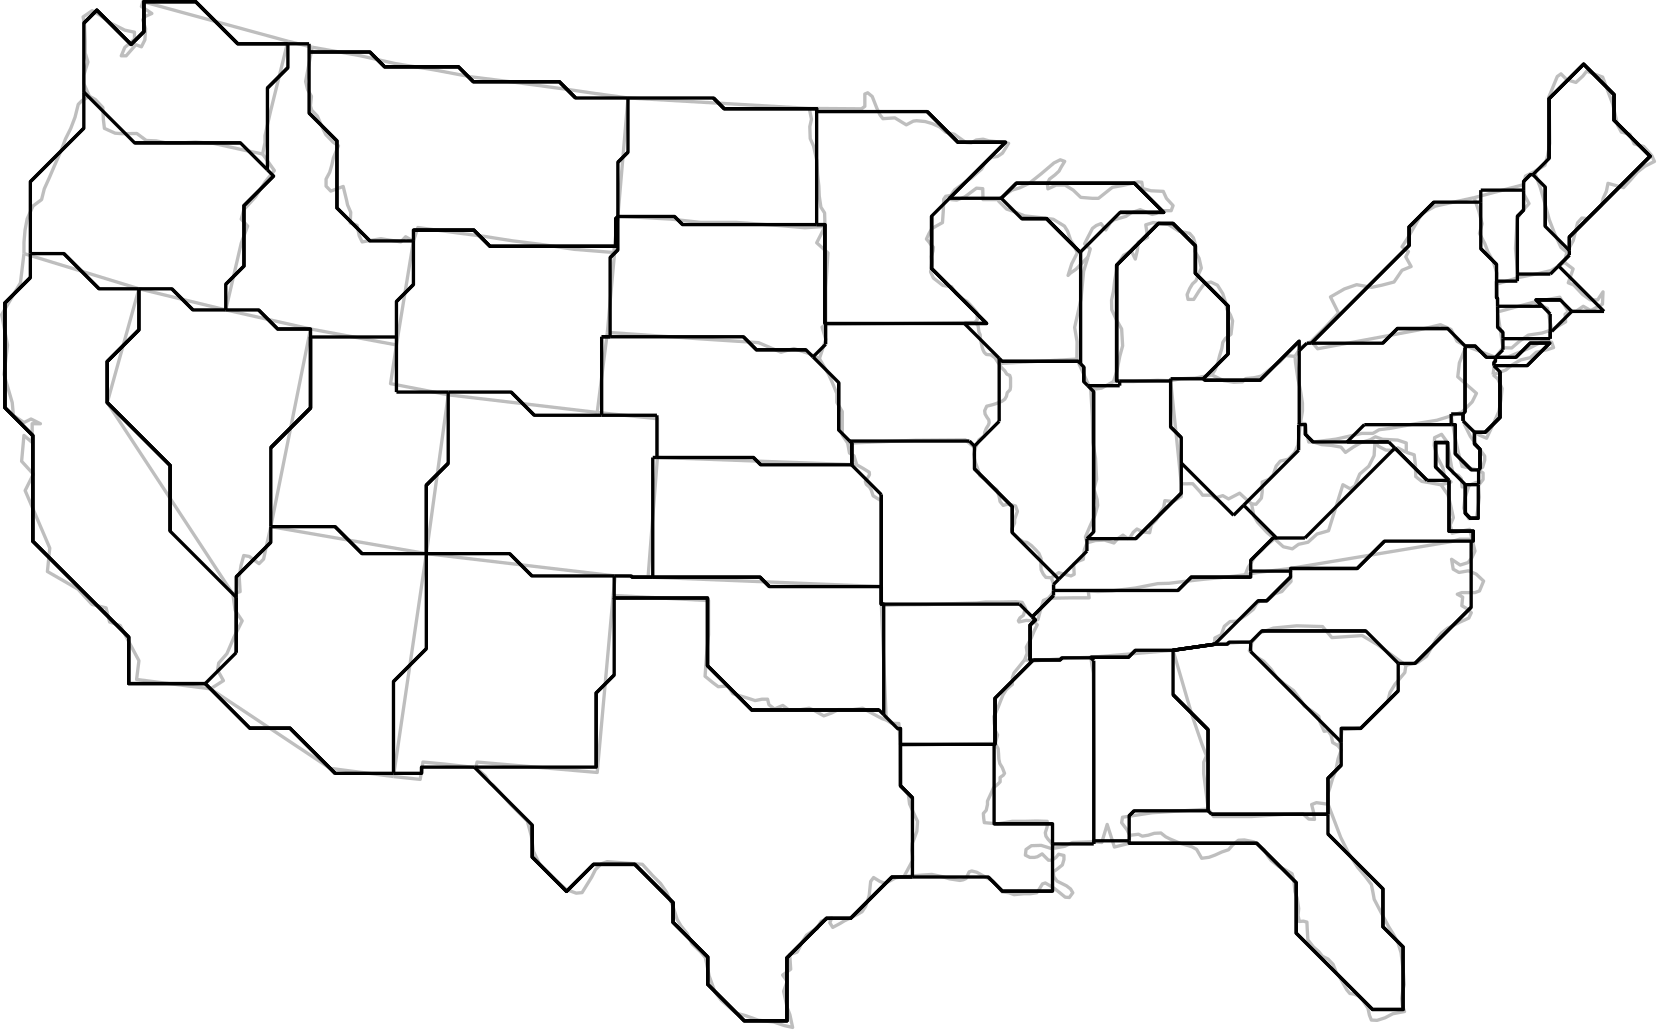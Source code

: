 <?xml version="1.0"?>
<!DOCTYPE ipe SYSTEM "ipe.dtd">
<ipe version="70010" creator="Ipe 7.0.10">
<info created="D:20100909134504" modified="D:20100909150018"/>
<ipestyle name="basic">
<pen name="heavier" value="0.8"/>
<pen name="fat" value="1.2"/>
<pen name="ultrafat" value="2"/>
<color name="red" value="1 0 0"/>
<color name="green" value="0 1 0"/>
<color name="blue" value="0 0 1"/>
<color name="yellow" value="1 1 0"/>
<color name="orange" value="1 0.647 0"/>
<color name="gold" value="1 0.843 0"/>
<color name="purple" value="0.627 0.125 0.941"/>
<color name="gray" value="0.745"/>
<color name="brown" value="0.647 0.165 0.165"/>
<color name="navy" value="0 0 0.502"/>
<color name="pink" value="1 0.753 0.796"/>
<color name="seagreen" value="0.18 0.545 0.341"/>
<color name="turquoise" value="0.251 0.878 0.816"/>
<color name="violet" value="0.933 0.51 0.933"/>
<color name="darkblue" value="0 0 0.545"/>
<color name="darkcyan" value="0 0.545 0.545"/>
<color name="darkgray" value="0.663"/>
<color name="darkgreen" value="0 0.392 0"/>
<color name="darkmagenta" value="0.545 0 0.545"/>
<color name="darkorange" value="1 0.549 0"/>
<color name="darkred" value="0.545 0 0"/>
<color name="lightblue" value="0.678 0.847 0.902"/>
<color name="lightcyan" value="0.878 1 1"/>
<color name="lightgray" value="0.827"/>
<color name="lightgreen" value="0.565 0.933 0.565"/>
<color name="lightyellow" value="1 1 0.878"/>
<dashstyle name="dashed" value="[4] 0"/>
<dashstyle name="dotted" value="[1 3] 0"/>
<dashstyle name="dash dotted" value="[4 2 1 2] 0"/>
<dashstyle name="dash dot dotted" value="[4 2 1 2 1 2] 0"/>
</ipestyle>
<page>
<layer name="input"/>
<layer name="output"/>
<view layers="input output" active="input"/>
<path layer="input" stroke="gray" pen="fat">
75.179173705052 121.88120124659503 m
48.5709337460537 125.26002153887828 l
49.415699133660254 132.01766212344472 l
42.65793792002232 144.68853979218557 l
38.856795248471556 145.95514504277367 l
37.589707481597486 151.0239786265559 l
32.52147704317264 152.29058387714406 l
27.453125975676315 157.7816192111224 l
16.47189971122009 164.1170580454928 l
17.316665098826633 172.56350563084345 l
8.44717135977956 193.25983542545373 l
11.403669272795241 199.17186621891324 l
7.180083592905476 203.81849805249942 l
8.024848980512019 213.110555428957 l
10.981346893527714 210.57613863706592 l
10.981346893527714 214.79936242974122 l
10.981346893527714 217.3337792216323 l
13.93784480654341 217.3337792216323 l
10.558903885188698 219.02258622241652 l
8.024848980512019 217.75598097182842 l
4.22358567988978 220.2903977637195 l
3.801263300622246 224.93582330659092 l
0.8447653876065502 235.0722841834405 l
2.1118531544806345 245.6309468104862 l
0.0 256.6130174784429 l
6.757761213637934 268.0160836058807 l
8.024848980512019 278.5747462329264 l
</path>
<path layer="input" stroke="gray" pen="fat">
8.024848980512019 278.5747462329264 m
49.415699133660254 265.9050748549005 l
</path>
<path layer="input" stroke="gray" pen="fat">
49.415699133660254 265.9050748549005 m
38.01202986086501 224.93582330659092 l
83.20462583092143 156.09160591962336 l
</path>
<path layer="input" stroke="gray" pen="fat">
83.20462583092143 156.09160591962336 m
84.0490293313135 150.17836883544902 l
86.58344612320465 146.37734679296972 l
83.62682758111748 140.4653159995102 l
81.09241078922634 134.55207891533587 l
78.13579224713916 131.17325862305262 l
77.71359049694311 128.63884183116153 l
79.8258055386382 124.83781978868222 l
75.179173705052 121.88120124659503 l
</path>
<path layer="input" stroke="gray" pen="fat">
49.415699133660254 265.9050748549005 m
80.67020903903031 258.3018244792271 l
</path>
<path layer="input" stroke="gray" pen="fat">
80.67020903903031 258.3018244792271 m
86.24206585090329 282.32992922824155 l
88.54849369768854 288.48080558324057 l
86.24206585090329 290.9802399444012 l
87.20347955063542 294.44108800529386 l
91.43273479688497 299.0539436988644 l
94.89358285777772 304.4376191592215 l
98.16142440429513 308.47386789109567 l
93.93216915804558 314.43415031314896 l
</path>
<path layer="input" stroke="gray" pen="fat">
93.93216915804558 314.43415031314896 m
87.54124095079226 315.75141977376074 l
76.15506289336227 318.2653296234994 l
69.79549824469495 318.7092446065627 l
64.32376356215418 318.41370338142553 l
59.29630574989112 318.41370338142553 l
55.59938659610306 319.15315958962594 l
52.05023805488359 319.3003270568372 l
48.649101384375726 321.81423690657596 l
43.33430512383639 321.73341542868127 l
40.835112020818755 321.92521565234176 l
36.99030162539057 323.65624282814565 l
36.605856774569205 326.9240843746629 l
36.41357403462277 331.15333962091245 l
33.72221882073019 334.0363744293941 l
31.607591197605416 335.1907946435015 l
</path>
<path layer="input" stroke="gray" pen="fat">
31.607591197605416 335.1907946435015 m
28.916115354641363 333.6527739820731 l
27.57049806223081 332.3065535443051 l
26.41704288069522 327.6924915600198 l
24.87902221926676 323.65624282814565 l
22.95667733608842 319.8105880292169 l
21.610939414606378 316.15793974466374 l
20.26520149312435 313.08189842180684 l
18.919584200713814 310.0070633896647 l
17.18940142841039 305.9696083670757 l
15.33810706833647 301.8706325180294 l
14.3769346267473 298.0261840098158 l
11.301013932961865 295.71854987231563 l
9.18638630983709 291.1056941787451 l
8.417375979122852 287.0682391561561 l
8.032931128301485 282.6471836862461 l
8.024848980512019 278.5747462329264 l
</path>
<path layer="input" stroke="gray" pen="fat">
80.67020903903031 258.3018244792271 m
111.18453896177093 251.42596740460579 l
</path>
<path layer="input" stroke="gray" pen="fat">
111.18453896177093 251.42596740460579 m
96.88878770013275 180.27532217085297 l
</path>
<path layer="input" stroke="gray" pen="fat">
96.88878770013275 180.27532217085297 m
95.26512039795023 173.12804968539126 l
94.29043750035478 168.58033369042244 l
92.66556390745743 166.95546009752513 l
89.09132451936918 169.5550165880179 l
87.1419587241783 169.87950879031143 l
86.16727582658282 166.30526940222313 l
85.51829142199577 162.08204560954783 l
85.8427836242893 156.88413891927706 l
83.20462583092143 156.09160591962336 l
</path>
<path layer="input" stroke="gray" pen="fat">
93.93216915804558 314.43415031314896 m
94.79587330987519 318.535538743625 l
94.79587330987519 321.03497310478554 l
96.79469702437476 329.78178707813277 l
103.0432829272763 355.0222139955673 l
</path>
<path layer="input" stroke="gray" pen="fat">
103.0432829272763 355.0222139955673 m
50.810774345379485 369.2685073378967 l
50.31088747314736 367.5181795106555 l
54.05967712767381 365.01995144020975 l
51.81042746077223 364.0199364376025 l
50.810774345379485 362.7702192570223 l
51.81042746077223 359.52167836194235 l
51.560484024656176 355.52282464222833 l
50.31088747314736 353.0233902810677 l
48.311581242361854 353.7737031057019 l
44.81285565302295 349.77484938598786 l
43.06337222928201 349.77484938598786 l
44.312968780790825 352.7736881030946 l
47.811814999201204 355.7725268202014 l
47.811814999201204 358.27196118136203 l
44.312968780790825 359.02106771528145 l
39.31470320382704 361.52050207644197 l
35.56603417837208 364.2696386155757 l
32.56695420312232 366.0187601521021 l
29.318051420828 363.77023425962943 l
29.817938293060124 361.02109772049573 l
30.06788172917618 355.27312246425527 l
30.06788172917618 350.77365809788023 l
31.06753484456894 347.5251172028003 l
30.31782516529225 345.27659131032783 l
29.56799485694407 342.7771569491672 l
29.56799485694407 339.7783182320604 l
31.607591197605416 335.1907946435015 l
</path>
<path layer="input" stroke="gray" pen="fat">
111.18453896177093 251.42596740460579 m
142.1186580532779 245.69246763694343 l
</path>
<path layer="input" stroke="gray" pen="fat">
142.1186580532779 245.69246763694343 m
148.2381708496909 283.0524973664343 l
</path>
<path layer="input" stroke="gray" pen="fat">
148.2381708496909 283.0524973664343 m
145.43716380981886 284.62670674930814 l
143.68804227329235 282.7895259905979 l
136.51302510138925 283.9270581346974 l
129.7746851682603 282.7895259905979 l
128.72521224634443 284.97653105661334 l
127.93750440955009 288.7401580869324 l
125.48752796769816 289.61471885519563 l
125.66244012135081 293.4651988169836 l
124.52490797725116 296.0900874124882 l
124.17508366994588 297.7523560175457 l
122.94949230366251 302.7403681234333 l
118.4874229494477 301.0768932276609 l
116.78534675080022 302.8609971949179 l
116.78534675080022 305.39782656823877 l
118.09779104855247 307.84780301009073 l
118.884292594632 310.5607508277791 l
119.41023534630475 313.01072726963093 l
121.24741610501502 317.3859436923767 l
119.32217612412103 318.69838799012916 l
116.69728752861644 321.4113358078175 l
115.73466753816945 323.33657578871134 l
113.62124620575955 328.10745556592667 l
111.60794700268181 330.2076077004733 l
111.17126976390762 331.78302337406205 l
111.5210940712129 335.1956198063609 l
110.12059055127688 337.6455962482129 l
109.42094193666631 340.53224992883906 l
111.78285915633447 352.8701913602823 l
</path>
<path layer="input" stroke="gray" pen="fat">
111.78285915633447 352.8701913602823 m
103.0432829272763 355.0222139955673 l
</path>
<path layer="input" stroke="gray" pen="fat">
111.78285915633447 352.8701913602823 m
128.8977118185674 349.8375765031599 l
141.63855434876928 346.9931429975534 l
155.63032035026626 344.718078709354 l
168.93932580716054 342.2162317667638 l
182.58971153635616 340.50933040525695 l
192.8275008332529 339.14501560676626 l
204.54420254655068 337.55271186316975 l
213.87124235373878 336.1871907739642 l
225.47455273984102 334.5948870303678 l
</path>
<path layer="input" stroke="gray" pen="fat">
225.47455273984102 334.5948870303678 m
221.8339673624362 291.9368284812739 l
</path>
<path layer="input" stroke="gray" pen="fat">
221.8339673624362 291.9368284812739 m
220.3550549460352 278.96920329668103 l
206.13650629014714 280.10673544078065 l
193.85164165015703 281.9270281294831 l
183.84063500765131 283.1779516007782 l
173.71744332866496 284.7714616350895 l
164.8439688302589 285.90778748847436 l
158.13216729285656 286.8185369781829 l
149.8292683025726 287.95606912228266 l
148.2381708496909 283.0524973664343 l
</path>
<path layer="input" stroke="gray" pen="fat">
225.47455273984102 334.5948870303678 m
290.7529747737242 330.83608516290815 l
</path>
<path layer="input" stroke="gray" pen="fat">
290.7529747737242 330.83608516290815 m
291.5237945405107 326.9289095375224 l
290.93150579952135 324.2666259298576 l
291.0798795574474 319.9782624385805 l
292.26325074871113 317.3159788309157 l
293.4454156492601 312.14099166422704 l
293.7409568743974 306.9647982068236 l
294.1848718574606 302.82480847347256 l
294.33324561538666 299.2759011903961 l
294.92432806566114 295.2830789242563 l
296.2560730148509 293.211877766866 l
296.4032404820622 288.33243182531453 l
</path>
<path layer="input" stroke="gray" pen="fat">
296.4032404820622 288.33243182531453 m
289.1570521579831 287.8885168422512 l
280.4319514175031 288.6279730504517 l
264.3134948857328 289.81134424171546 l
251.59557187911307 289.81134424171546 l
240.80047627195748 290.99350914226443 l
230.30212818065408 291.5857978832538 l
221.8339673624362 291.9368284812739 l
</path>
<path layer="input" stroke="gray" pen="fat">
142.1186580532779 245.69246763694343 m
139.99679268586405 231.758603589759 l
160.75946846979085 227.72235485788485 l
</path>
<path layer="input" stroke="gray" pen="fat">
160.75946846979085 227.72235485788485 m
152.87877122970286 170.55261900919538 l
</path>
<path layer="input" stroke="gray" pen="fat">
152.87877122970286 170.55261900919538 m
96.88878770013275 180.27532217085297 l
</path>
<path layer="input" stroke="gray" pen="fat">
160.75946846979085 227.72235485788485 m
214.39477252398186 221.37847198851046 l
</path>
<path layer="input" stroke="gray" pen="fat">
214.39477252398186 221.37847198851046 m
236.0826732861954 219.12391464246355 l
236.0826732861954 205.18643172313466 l
</path>
<path layer="input" stroke="gray" pen="fat">
236.0826732861954 205.18643172313466 m
232.7038529939122 162.10617142384473 l
</path>
<path layer="input" stroke="gray" pen="fat">
232.7038529939122 162.10617142384473 m
220.87737882556345 162.52837317404084 l
</path>
<path layer="input" stroke="gray" pen="fat">
220.87737882556345 162.52837317404084 m
152.87877122970286 170.55261900919538 l
</path>
<path layer="input" stroke="gray" pen="fat">
152.87877122970286 170.55261900919538 m
141.05229706135415 90.30533549479009 l
</path>
<path layer="input" stroke="gray" pen="fat">
141.05229706135415 90.30533549479009 m
118.2449585157637 93.26195403687728 l
75.179173705052 121.88120124659503 l
</path>
<path layer="input" stroke="gray" pen="fat">
220.87737882556345 162.52837317404084 m
220.13912890807782 155.51258637649732 l
</path>
<path layer="input" stroke="gray" pen="fat">
220.13912890807782 155.51258637649732 m
214.3911536518373 91.78424791119107 l
171.15528185033236 95.53219316221714 l
170.65587749438617 93.53336944771752 l
</path>
<path layer="input" stroke="gray" pen="fat">
170.65587749438617 93.53336944771752 m
159.6593313378514 94.78308662829784 l
151.66162389842341 95.53219316221714 l
150.66281518653105 89.28481355003049 l
141.05229706135415 90.30533549479009 l
</path>
<path layer="input" stroke="gray" pen="fat">
294.3790846625508 240.75029457821995 m
290.918236601658 242.48132175402372 l
285.15096069398 244.40294286277322 l
280.5368987096947 243.0579287157201 l
272.4631949552314 246.51757048589798 l
251.70172546201948 247.863790923666 l
218.04742080853507 250.21485152690047 l
</path>
<path layer="input" stroke="gray" pen="fat">
218.04742080853507 250.21485152690047 m
214.39477252398186 221.37847198851046 l
</path>
<path layer="input" stroke="gray" pen="fat">
236.0826732861954 205.18643172313466 m
307.81595693521876 202.53982989476276 l
</path>
<path layer="input" stroke="gray" pen="fat">
307.81595693521876 202.53982989476276 m
306.8412740376233 205.7883707898427 l
305.2164004447259 206.76305368743817 l
304.5674160401388 210.33729307552642 l
</path>
<path layer="input" stroke="gray" pen="fat">
304.5674160401388 210.33729307552642 m
302.618050244948 213.26134176831272 l
302.618050244948 221.7089956443782 l
300.66868444975705 224.95753653945803 l
300.66868444975705 228.20607743453797 l
299.04381085685964 232.10480902491975 l
297.74463575697064 235.02885771770605 l
294.3790846625508 240.75029457821995 l
</path>
<path layer="input" stroke="gray" pen="fat">
232.7038529939122 162.10617142384473 m
316.66048045646846 158.69960644512003 l
</path>
<path layer="input" stroke="gray" pen="fat">
316.66048045646846 158.69960644512003 m
316.66048045646846 189.5649669658809 l
313.72798772867816 191.3744030381497 l
313.0271328233529 193.47455517269623 l
312.41554343092594 194.52523438532694 l
311.2780112868263 195.4866480850592 l
310.9269806888061 196.5373272976899 l
311.8027477477842 197.93662452691103 l
312.41554343092594 198.98730373954174 l
312.32748420874213 199.86186450780508 l
310.2273320741956 201.1743088055573 l
307.81595693521876 202.53982989476276 l
</path>
<path layer="input" stroke="gray" pen="fat">
220.13912890807782 155.51258637649732 m
254.4761941061649 153.64766093134563 l
254.4761941061649 141.40139759423056 l
253.72588128153077 133.65459862349053 l
253.22647692558465 126.40720400869668 l
255.9756134647183 124.15747182550916 l
257.97443717921783 122.65805246695578 l
261.4738865429857 122.90775464492884 l
263.22300807951217 120.15861810579514 l
268.97098333575263 118.4094965692687 l
271.2195092282253 117.66039003534945 l
273.71894358938596 118.15979439129558 l
275.71897359460036 118.15979439129558 l
276.2183779505465 116.16097067679607 l
278.2172016650461 114.66155131824263 l
281.21724667286776 115.91006220810806 l
283.21607038736727 114.41064284955468 l
286.21490910447403 114.16094067158161 l
290.7131671801343 114.91125349621575 l
292.46228871666074 114.16094067158161 l
293.71200589724106 113.41183413766237 l
295.96173808042863 112.16211695708205 l
298.7108746195622 113.16213195968919 l
301.21030898072286 114.41064284955468 l
303.45883487319554 114.41064284955468 l
306.4576735903023 114.41064284955468 l
309.9571229540701 114.91125349621575 l
312.7062594932038 113.41183413766237 l
316.9548153908909 111.16210195447485 l
318.45423474944425 110.66269759852861 l
</path>
<path layer="input" stroke="gray" pen="fat">
318.45423474944425 110.66269759852861 m
316.7051132129178 151.89853939481918 l
</path>
<path layer="input" stroke="gray" pen="fat">
316.7051132129178 151.89853939481918 m
316.66048045646846 158.69960644512003 l
</path>
<path layer="input" stroke="gray" pen="fat">
318.45423474944425 110.66269759852861 m
320.3698244046195 109.49500818655787 l
322.99591929083897 109.40694896437407 l
323.5206557517969 101.53228317786039 l
</path>
<path layer="input" stroke="gray" pen="fat">
323.5206557517969 101.53228317786039 m
323.6075086832657 87.26910176552303 l
326.40851572313784 83.85650533322416 l
326.84519296191206 80.44390890092524 l
328.23966502827386 77.3147907866151 l
329.7270214796788 74.16395943943775 l
329.4652563945572 70.57645085348616 l
328.50263640411026 67.9515622579816 l
327.80178149878475 66.28929365292402 l
327.62686934513215 63.75125798888837 l
327.88984072096855 61.65110585434172 l
327.88984072096855 59.98883724928413 l
324.8270685959749 54.301176528786016 l
</path>
<path layer="input" stroke="gray" pen="fat">
324.8270685959749 54.301176528786016 m
321.852355693165 53.86449929001179 l
319.57729140496576 52.63890792372837 l
317.8269635777244 51.9392593091178 l
316.1646949726669 52.55084870154462 l
313.88963068446753 53.95135222148065 l
312.8389514718368 52.55084870154462 l
312.3142150108789 47.56404288637185 l
311.7014193277372 45.46389075182526 l
311.0017707131266 43.53865077093127 l
309.77738563755804 41.70147001222108 l
308.2019699639694 40.73885002177411 l
306.10181782942277 39.688170809143344 l
304.87743275385424 39.076581416716465 l
303.3888700117344 38.375726511391065 l
301.81466062886057 37.4131065209441 l
299.1897720333561 36.01380929172285 l
298.1390928207253 37.67607789678044 l
298.8387414353359 39.42640572402178 l
297.0896198988095 38.98852219453278 l
294.9894677642628 38.20081435773841 l
294.0268477738158 36.53854575268082 l
293.6770234665105 35.57592576223385 l
291.92669563926916 34.70136499397063 l
289.7384842825388 33.21400854256569 l
288.2511278311339 30.850885032182646 l
287.288507840687 28.8387921198198 l
286.32588785023995 27.088464292578408 l
283.7009992547353 26.212697233600352 l
284.0508235620406 20.962920042591236 l
281.1665824628442 18.843467256607084 l
282.7914560557416 16.56840296840778 l
281.4910746651377 12.99536987103437 l
282.7914560557416 7.147272485461656 l
283.7661389533371 4.547715994968883 l
284.74082185093243 0.0 l
281.81677315814613 0.6489844045870541 l
277.91804156776436 1.9493657951909427 l
272.3944363844852 2.5983501997779967 l
267.84672038951635 4.2232237926753555 l
264.2724810014281 5.19790669027077 l
259.07457431115733 9.746828975954543 l
256.799510022958 12.66967137802601 l
254.6969453069817 18.53706941503623 l
253.35072486921374 25.07395879878584 l
251.6209039841248 27.188586421910657 l
248.5448626612679 30.071621230392225 l
246.81504177617896 33.72426951494549 l
244.5074076386788 36.60851061414189 l
243.1623934916257 38.9149384609272 l
241.62437283019725 43.72080066887304 l
239.317944983412 48.71966939119426 l
237.20331736028717 51.795710714051154 l
234.31907626109077 54.67874552253272 l
230.66642797653756 58.71620054512175 l
217.97866223778888 59.67761424485394 l
215.86403461466412 58.908000768782244 l
213.74940699153936 56.79337314565748 l
212.40318655377135 54.10213856083641 l
208.94354478359347 48.526662876818875 l
206.8289171604687 48.33486265315838 l
203.17626887591544 49.681083090926336 l
198.94701362966586 53.3337313754796 l
194.90955860707686 57.3699801073538 l
193.56333816930888 58.908000768782244 l
191.44871054618412 63.33026252940715 l
190.6803033608273 68.90453192270985 l
189.24602370087555 74.23874946375815 l
183.33037403527152 80.15439912936222 l
179.46300600347573 84.47653876065493 l
176.96115906088542 87.20637464835107 l
175.70902929887546 88.00373281086416 l
174.11672555527892 90.50557975345447 l
170.65587749438617 93.53336944771752 l
</path>
<path layer="input" stroke="gray" pen="fat">
290.7529747737242 330.83608516290815 m
309.5566344367413 330.694949149271 l
310.74000562800506 331.58277911539756 l
310.74000562800506 336.0195163646006 l
311.7750030613428 336.46222505694914 l
313.4010829449551 335.13168639847413 l
315.02836911928205 330.9904903744083 l
316.2117403105458 328.47658052466954 l
317.2467377438836 327.14604186619454 l
321.5351012351606 327.44158309133184 l
324.1961785521105 325.81550320771964 l
325.67509096851154 324.9276732415931 l
328.1890008182503 326.25941819078287 l
329.37237200951415 326.4065856579941 l
332.4773643095273 326.11104443285683 l
334.991274159266 325.3715882246563 l
337.6535577669308 324.18821703339256 l
339.87192639153227 322.2665959246432 l
342.9769186915455 321.52713971644255 l
344.6042048658726 320.3437685251788 l
347.11811471561134 318.5693148836406 l
349.03973582436083 318.42094112571453 l
350.81539575661384 319.45714484976725 l
353.3293056063526 319.75268607490443 l
355.3993004730281 319.16039733391506 l
359.3921227391679 318.7176886415666 l
362.49711503918115 318.2737736585034 l
360.2787464145796 314.7248663754269 l
358.50429277304136 313.5414951841632 l
356.4342979063658 313.2459539590259 l
354.9553854899649 312.06258276776214 l
353.77201429870104 310.73204410928713 l
352.73701686536333 308.9575904677489 l
350.81539575661384 307.33030429342193 l
349.18810958228687 305.8513918770209 l
346.9697409576853 304.37247946061984 l
345.1952873161471 303.04194080214484 l
343.12529244947154 301.5630283857438 l
341.6463800330706 299.49303351906826 l
</path>
<path layer="input" stroke="gray" pen="fat">
341.6463800330706 299.49303351906826 m
339.87192639153227 299.1974922939311 l
339.13247018333186 298.16249486059337 l
338.9840964254058 293.8741313693163 l
338.6885552002685 289.73293534525055 l
336.0274778833186 288.2540229288495 l
334.84410669205477 287.514566720649 l
333.80910925871717 285.74011307911076 l
332.9212792925905 283.8172856796465 l
333.80910925871717 282.7822882463088 l
334.5485654669177 281.7472908129711 l
335.43518914232925 280.8606671375593 l
335.2880216751181 279.5289221883695 l
334.6957329341287 277.60730107962013 l
334.84410669205477 275.5360999222298 l
334.6957329341287 273.61447881348033 l
334.40019170899154 271.98719263915325 l
335.43518914232925 269.7688240145518 l
336.76693409151915 268.733826581214 l
338.83692895819456 267.1077466976018 l
341.9419212582078 266.66383171453856 l
343.5692074325349 264.1499218647998 l
345.9347435243476 262.22709446533554 l
347.56202969867456 261.34047078992376 l
349.48365080742406 259.2704759232482 l
351.11093698175114 257.34764852378396 l
351.2581044489623 254.8337386740452 l
350.3714807735506 253.7987412407075 l
</path>
<path layer="input" stroke="gray" pen="fat">
350.3714807735506 253.7987412407075 m
296.68551250933604 253.05445986964764 l
</path>
<path layer="input" stroke="gray" pen="fat">
296.68551250933604 253.05445986964764 m
296.68551250933604 266.3188325700926 l
297.4551259854078 278.81479808518077 l
293.41767096281865 282.46744636973403 l
296.4032404820622 288.33243182531453 l
</path>
<path layer="input" stroke="gray" pen="fat">
296.68551250933604 253.05445986964764 m
295.3404983622829 252.0930461699155 l
296.68551250933604 247.67199070000538 l
294.3790846625508 240.75029457821995 l
</path>
<path layer="input" stroke="gray" pen="fat">
304.5674160401388 210.33729307552642 m
328.8886494328609 211.36264018314534 l
346.9299333640954 211.51101394107138 l
350.47884064717186 208.5531891082694 l
</path>
<path layer="input" stroke="gray" pen="fat">
350.47884064717186 208.5531891082694 m
351.80937930564687 211.51101394107138 l
352.9927504969106 212.39763761648317 l
353.73220670511114 212.8415525995464 l
353.8793741723224 214.1720912580214 l
354.47166291331166 215.65100367442233 l
355.2111191215122 216.8343748656862 l
355.50666034664937 217.72099854109786 l
355.35828658872333 218.75599597443556 l
354.9143716056601 219.34828471542494 l
354.6188303805228 219.79219969848816 l
354.02774793024844 220.82719713182587 l
353.8793741723224 222.00936203237484 l
354.6188303805228 223.63664820670192 l
356.39328402206115 224.08056318976514 l
357.8721964384621 224.5232718821136 l
360.09056506306365 225.41110184824015 l
361.12556249640136 226.15055805644067 l
361.71664494667584 227.18555548977838 l
362.0133924625279 228.51609414825327 l
363.0483898958656 229.55229787230599 l
363.1955573630769 230.5872953056437 l
363.1955573630769 231.91783396411859 l
363.1955573630769 233.84066136358297 l
362.9000161379396 234.72728503899464 l
361.8650187046019 235.17120002205786 l
361.12556249640136 236.3545712133216 l
359.9421913051376 237.53673611387057 l
358.9071938717999 239.01564853027162 l
</path>
<path layer="input" stroke="gray" pen="fat">
358.9071938717999 239.01564853027162 m
357.5766552133249 241.08564339694715 l
356.09774279692385 242.12184712099963 l
354.47166291331166 242.2690145882109 l
353.73220670511114 243.00847079641142 l
353.2882917220479 243.89630076253786 l
352.9927504969106 244.78292443794965 l
352.40046175592136 247.59237551282558 l
352.2532942887101 249.36682915436393 l
351.80937930564687 250.4030328784164 l
351.5138380805097 252.6201952123031 l
350.3714807735506 253.7987412407075 l
</path>
<path layer="input" stroke="gray" pen="fat">
316.7051132129178 151.89853939481918 m
322.7956750321745 152.1072276884875 l
333.0334643290712 152.22061901568298 l
342.81527573575625 152.5619992879844 l
351.00598968955956 152.78998823309024 l
354.1905971767526 153.1313685053916 l
359.4234862977539 153.1313685053916 l
365.2245383454475 153.24475983258714 l
367.3862113064514 153.01797717819613 l
368.6371347777465 150.7429128899969 l
368.1823631782496 149.6053807458972 l
367.8409829059483 148.35325098388716 l
366.5900594346531 147.4437077848935 l
366.0218965079606 146.41956696798934 l
366.2486791623518 145.96479536849245 l
368.86512372285233 146.53295829518487 l
371.481568283353 146.30617564079375 l
</path>
<path layer="input" stroke="gray" pen="fat">
371.481568283353 146.30617564079375 m
373.0738720269495 146.87433856748618 l
373.9834152259433 150.2869349997851 l
375.00755604284745 153.69953143208403 l
376.8278487315498 154.4956833038823 l
</path>
<path layer="input" stroke="gray" pen="fat">
376.8278487315498 154.4956833038823 m
378.0787722028449 155.97459572028333 l
378.8749240746432 157.56689946387985 l
378.6481414202523 159.72857242488357 l
377.85198954845396 161.89024538588734 l
</path>
<path layer="input" stroke="gray" pen="fat">
377.85198954845396 161.89024538588734 m
375.918305532556 162.00363671308287 l
375.00755604284745 163.1411688571825 l
374.21140417104914 164.733472600779 l
374.09801284385367 166.32698263509042 l
374.21140417104914 168.71543825048514 l
373.41525229925094 170.64912226638307 l
372.3911114823468 171.78665441048275 l
370.6854164115548 173.49234948127474 l
369.0931126679583 174.62988162537437 l
367.8409829059483 174.74447924328473 l
366.1352878351562 175.88201138738435 l
364.65637541875526 177.3609238037854 l
363.86022354695695 178.0424780576733 l
363.632234601851 179.4079991468788 l
364.65637541875526 181.56967210788252 l
364.65637541875526 182.9339869063732 l
365.6805162356593 185.7784204119797 l
364.99775569105657 187.71210442787765 l
362.60930007566185 188.39486497248038 l
361.35717031365175 188.16687602737449 l
360.56101844185355 187.93888708226865 l
359.4234862977539 189.30440817147417 l
359.0821060254525 191.12470086017652 l
358.2859541536543 193.51315647557135 l
356.01088986545494 195.22005783707823 l
354.1905971767526 197.26713318017164 l
352.1435218336592 198.6326542693771 l
351.6887502341623 200.11156668577814 l
351.119381016755 201.81726175657013 l
350.55121809006266 203.29617417297118 l
350.20983781776135 204.66169526217664 l
349.9818488726554 206.36739033296874 l
350.47884064717186 208.5531891082694 l
</path>
<path layer="input" stroke="gray" pen="fat">
323.5206557517969 101.53228317786039 m
341.9672533632196 101.97257928877917 l
357.7129660641025 102.22228146675224 l
</path>
<path layer="input" stroke="gray" pen="fat">
357.7129660641025 102.22228146675224 m
358.51876826161947 105.2814347196013 l
357.77931205341895 106.76034713600234 l
357.3353970703557 109.42263074366713 l
357.1870233124297 111.93654059340588 l
357.9264795206302 113.41545300980687 l
358.81430948675677 115.48544787648234 l
359.5537656949573 117.40827527594666 l
360.44038937036896 119.62543760983328 l
361.6237605616327 121.54826500929755 l
363.10267297803375 122.87880366777256 l
363.8421291862343 123.47109240876188 l
363.8421291862343 125.83662850057453 l
364.43321163650876 127.61108214211282 l
365.76495658569854 129.23836831643985 l
368.2788664354373 132.34336061645308 l
</path>
<path layer="input" stroke="gray" pen="fat">
368.2788664354373 132.34336061645308 m
369.16549011084896 134.71010299898063 l
368.8699488857118 136.9272653328673 l
370.64440252725 140.18063139080658 l
371.6793999605877 142.69454124054533 l
372.80728177896856 144.92859164443985 l
371.481568283353 146.30617564079375 l
</path>
<path layer="input" stroke="gray" pen="fat">
324.8270685959749 54.301176528786016 m
331.4568423647677 54.8440073504666 l
334.86943879706655 55.0707900048576 l
338.62341550166695 54.2746381330594 l
341.2398600621675 53.47848626126108 l
344.9938367667678 52.90911704385388 l
346.1313689108674 53.13710598895972 l
347.1555097277716 53.59187758845661 l
348.2930418718712 55.98153949456622 l
349.202585070865 56.32171347615281 l
351.02287775956734 55.866941876655915 l
353.06995310266075 54.729409732556235 l
356.9385274251714 52.568943062267294 l
359.0989940954604 50.06588982896221 l
360.12313491236443 48.81496635766706 l
362.62618814566963 48.473586085365696 l
364.4452745436572 47.79082554076297 l
368.0858599210619 48.132205813064274 l
370.36092420926127 48.132205813064274 l
372.6359884974604 48.473586085365696 l
373.4321403692587 49.61111822946526 l
374.6830638405538 51.65819357255867 l
375.70720465745796 51.999573844860095 l
378.4370405451542 50.40727010126358 l
380.37072456105204 48.92835768486259 l
382.87377779435724 46.88128234176918 l
384.3526902107583 46.76668472385876 l
385.6036136820534 48.473586085365696 l
384.8074618102552 49.83790088385638 l
383.32854939385413 50.975433027956 l
381.2814740507607 51.999573844860095 l
379.91595296155515 52.682334389462824 l
378.7784208174555 54.2746381330594 l
378.55163816306447 55.98153949456622 l
380.1439419066611 57.1190716386659 l
381.8496369774531 58.483386437156526 l
382.41900619486034 60.417070453054464 l
382.41900619486034 61.89598286945545 l
380.4853221789624 62.350754468952346 l
379.57457268925384 61.213222324852666 l
378.0956602728528 60.19028779866346 l
376.8447368015577 60.19028779866346 l
374.56967251335834 62.46535208686265 l
372.86397744256635 61.44121126995856 l
371.8398366256622 61.213222324852666 l
370.1329352641553 61.213222324852666 l
368.5406315205588 62.00937419665098 l
368.76862046566475 64.05765583045917 l
370.7023044815626 65.42197062894991 l
374.2282922410569 65.53656824686021 l
377.86887761846174 64.39903610276059 l
378.8918121446511 64.51242742995606 l
</path>
<path layer="input" stroke="gray" pen="fat">
378.8918121446511 64.51242742995606 m
377.9822689456573 66.33272011865847 l
376.7313454743621 67.6970349171491 l
375.9351936025639 68.83456706124878 l
375.70720465745796 70.08669682325882 l
376.3899652020608 72.2471634935477 l
376.3899652020608 74.18205380016042 l
372.6359884974604 74.29544512735595 l
368.0858599210619 74.18205380016042 l
363.76372028976925 74.18205380016042 l
358.5308311687679 73.27130431045185 l
353.7527136472635 73.72607590994875 l
353.52593099287253 75.31958594426004 l
353.41133337496217 77.02528101505209 l
354.4354741918663 78.16281315915177 l
354.8902457913632 80.20988850224518 l
354.8902457913632 81.46201826425511 l
355.45961500877047 82.71294173555032 l
356.2557668805687 84.4186368063423 l
357.051918752367 86.23892949504472 l
358.5308311687679 87.4910592570547 l
359.4403743677617 88.40060245604843 l
359.4403743677617 89.99290619964495 l
360.57790651186133 90.78905807144326 l
361.0326781113582 91.471818616046 l
360.23652623956 93.5188939591394 l
359.32698304056623 94.99780637554039 l
358.9856027682648 96.5913164098518 l
358.87221144106934 98.63839175294521 l
358.73469429957686 100.3404679515927 l
357.7129660641025 102.22228146675224 l
</path>
<path layer="input" stroke="gray" pen="fat">
368.2788664354373 132.34336061645308 m
371.3850650261653 131.9211588662571 l
378.7796271081704 132.51224131653157 l
384.1029880327851 132.9561562995948 l
392.0886325650647 133.25169752473204 l
</path>
<path layer="input" stroke="gray" pen="fat">
392.0886325650647 133.25169752473204 m
392.97525624047637 127.48442161705407 l
393.27079746561355 96.43087974477731 l
393.27079746561355 66.85504399818672 l
</path>
<path layer="input" stroke="gray" pen="fat">
393.27079746561355 66.85504399818672 m
385.4335266912601 66.5582964823347 l
382.7712430835953 65.22775782385969 l
378.8918121446511 64.51242742995606 l
</path>
<path layer="input" stroke="gray" pen="fat">
392.0886325650647 133.25169752473204 m
421.70306961453036 135.76681366518562 l
</path>
<path layer="input" stroke="gray" pen="fat">
421.70306961453036 135.76681366518562 m
428.52584989769844 112.37442412289494 l
432.1000892857867 101.9786107423534 l
433.7237565879692 97.75418065896321 l
432.74907369037373 95.4803226614788 l
432.74907369037373 91.25709886880344 l
433.3992643856757 86.05919217853267 l
434.37394728327104 78.58622120006265 l
</path>
<path layer="input" stroke="gray" pen="fat">
434.37394728327104 78.58622120006265 m
414.23009863606023 77.28704610017365 l
403.50979305322517 75.6621725072763 l
403.18409456021675 73.71280671208541 l
405.1334603554077 71.11325022159264 l
406.10814325300316 69.1638844264017 l
</path>
<path layer="input" stroke="gray" pen="fat">
406.10814325300316 69.1638844264017 m
405.78365105070964 66.23983573361534 l
400.58574436043887 64.9406606337264 l
397.9861878699461 73.06261601678352 l
396.03682207475515 66.5655342266237 l
393.27079746561355 66.85504399818672 l
</path>
<path layer="input" stroke="gray" pen="fat">
434.37394728327104 78.58622120006265 m
436.3293445320362 75.90584323167514 l
449.75294760684085 75.90584323167514 l
461.6964319745297 76.70199510347345 l
468.40823351193194 76.92998404857923 l
470.5687001822208 74.9963000326814 l
472.6169818160291 74.88290870548593 l
472.2756015437277 77.49935326598654 l
471.592840999125 80.22918915368268 l
473.29974236063185 80.91194969828547 l
475.91498063041763 80.57056942598405 l
477.50849066472904 80.34258048087815 l
</path>
<path layer="input" stroke="gray" pen="fat">
477.50849066472904 80.34258048087815 m
482.05861924112764 68.39909611318944 l
484.90184645601926 62.711435392691214 l
488.20105156112265 57.591937598885465 l
490.70289850371296 54.63411276608349 l
493.09256040982257 51.44950527889034 l
493.66072333651493 48.60507177328384 l
494.1154949360118 46.10322483069359 l
496.618548169317 41.32510730918921 l
499.34838405701316 36.206815806098234 l
501.05528541852004 33.47697991840204 l
502.76098048931203 30.177774813298697 l
503.7851213062162 26.8785697081953 l
504.5812731780145 20.16797446150781 l
504.9226534503158 15.389856940003426 l
504.35328423290855 13.001401324608594 l
504.01190396060724 10.384956764107983 l
504.2398929057131 7.995294857998317 l
505.0360447775114 5.720230569799014 l
500.8272964734141 4.924078698000812 l
497.9840692585225 3.4451662815998247 l
495.139635752916 2.535623082606037 l
493.09256040982257 2.6490144098015094 l
492.40979986521984 4.355915771308446 l
491.8404306478126 6.972360331809057 l
489.90674663191464 9.81558754670067 l
488.4278342155136 11.294499963101714 l
486.94892179911267 11.9772605077045 l
485.35661805551615 12.205249452810392 l
484.2190859114165 13.569564251301017 l
481.60264135091586 18.23308415489504 l
480.5797068247266 19.485213916905025 l
479.3275770627166 22.66982140409806 l
477.50849066472904 24.603505419995997 l
475.46020903092074 25.62764623690009 l
474.20928555962564 27.219949980496665 l
472.16221021653223 29.040242669199017 l
470.2273199099195 31.542089611789322 l
470.00053725552846 35.52405526149545 l
469.887145928333 37.91251087689028 l
468.6350161663229 38.253891149191645 l
467.15610374992195 38.14049982199617 l
466.70133215042506 40.30217278299989 l
466.9293210955309 42.804019725590194 l
466.35995187812364 46.55799643019043 l
465.56380000632544 48.94645204558526 l
465.22241973402413 52.81502636809586 l
464.5396591894213 55.31687331068616 l
462.037812246831 56.79578572708721 l
459.76274795863173 57.93331787118683 l
457.0329120709356 60.094990832190604 l
455.895379926836 61.57390324859165 l
454.5298588376304 63.96235886398637 l
450.7758821330301 66.80558607887804 l
447.36328570073124 67.48834662348077 l
445.20281903044236 67.3749552962853 l
443.04114606943847 65.55466260758294 l
441.675624980233 63.96235886398637 l
439.2871693648383 63.16620699218811 l
436.7841161315331 62.02867484808854 l
434.6236494612442 61.23252297629023 l
432.00720490074355 60.891142703988805 l
431.09645541103487 62.48344644758532 l
430.1869122120411 64.07575019118195 l
428.59460846844456 64.98649968089052 l
426.7743157797422 65.55466260758294 l
424.3858601643475 66.23742315218567 l
420.6318834597472 67.82972689578219 l
419.0395797161507 68.62587876758045 l
417.3326783546437 69.99139985678596 l
414.94422273924897 69.8768022388756 l
412.7825497782452 69.1952479849877 l
410.6208768172414 68.85386771268628 l
409.25656201875074 69.53662825728907 l
406.10814325300316 69.1638844264017 l
</path>
<path layer="input" stroke="gray" pen="fat">
358.9071938717999 239.01564853027162 m
387.0668443191614 240.58985791314547 l
</path>
<path layer="input" stroke="gray" pen="fat">
387.0668443191614 240.58985791314547 m
392.0645067507677 229.63191305948578 l
</path>
<path layer="input" stroke="gray" pen="fat">
392.0645067507677 229.63191305948578 m
392.64232000317895 220.020188643594 l
392.83412022683945 210.60026445136282 l
393.79553392657147 204.8329885436848 l
394.17913437389257 197.33589175091788 l
393.2189269648752 193.8750436900251 l
394.37214088826784 190.03059518181135 l
394.56394111192833 187.9159675586866 l
393.6025274121962 184.45511949779382 l
391.8727065271072 180.61067098958011 l
390.1428856420183 176.57321596699103 l
390.7194926037147 174.45858834386627 l
</path>
<path layer="input" stroke="gray" pen="fat">
390.7194926037147 174.45858834386627 m
389.75807890398244 171.95915398270563 l
389.3732721659467 168.49951221252775 l
387.2586445428219 167.72989873645616 l
385.9136303957688 166.7696913274388 l
386.10543061942917 163.1170430428856 l
384.95221669603666 162.53922979047445 l
380.52995493541175 163.6936500045819 l
377.85198954845396 161.89024538588734 l
</path>
<path layer="input" stroke="gray" pen="fat">
376.8278487315498 154.4956833038823 m
385.3454674690763 154.64888222466777 l
391.48789978907143 154.64888222466777 l
391.14651951677 157.15072916725796 l
394.67250727626447 156.92394651286696 l
399.67861374287475 157.15072916725796 l
408.0961103510691 158.17486998416211 l
416.17222668696206 159.7671737277587 l
420.2675836638638 159.88056505495416 l
425.72725543925606 160.5633255995569 l
433.0072199033508 161.3594774713552 l
439.03626089615034 161.9288466887624 l
447.68174644945054 162.9529875056665 l
</path>
<path layer="input" stroke="gray" pen="fat">
447.68174644945054 162.9529875056665 m
452.0038860807432 163.74913937746481 l
463.83518541195133 165.22684550315097 l
</path>
<path layer="input" stroke="gray" pen="fat">
463.83518541195133 165.22684550315097 m
464.17535939353786 160.5633255995569 l
462.2416753776399 158.51625025646348 l
460.87736057914924 156.92394651286696 l
458.37430734584416 156.12779464106876 l
456.78200360224764 154.64888222466777 l
455.644471458148 153.73813273495904 l
452.8012442432563 153.39675246265773 l
451.66371209915667 152.37381793646847 l
450.6395712822525 150.55352524776606 l
448.2511156668578 148.61984123186812 l
446.2028340330495 147.2543201426626 l
444.610530289453 146.2301793257585 l
442.22207467405826 146.11678799856298 l
440.17379304024996 144.411092927771 l
439.49103249564723 142.59080023906859 l
439.03626089615034 141.3398767677735 l
436.7611966079511 140.20234462367387 l
436.6478052807555 137.92728033547456 l
</path>
<path layer="input" stroke="gray" pen="fat">
436.6478052807555 137.92728033547456 m
429.48123214385635 136.9031395185704 l
421.70306961453036 135.76681366518562 l
</path>
<path layer="input" stroke="gray" pen="fat">
421.70306961453036 135.76681366518562 m
436.6478052807555 137.92728033547456 l
</path>
<path layer="input" stroke="gray" pen="fat">
436.6478052807555 137.92728033547456 m
446.480280897464 138.70775042797982 l
450.1329291820173 138.70775042797982 l
</path>
<path layer="input" stroke="gray" pen="fat">
450.1329291820173 138.70775042797982 m
449.17151548228514 135.63170910512287 l
451.4779433290704 133.5170814819981 l
454.3621844282668 131.7872605969091 l
457.05341901308793 128.90301949771276 l
458.9750401218374 126.0199846892312 l
461.66748099737333 123.71235055173105 l
465.1271227675512 121.21291619057047 l
467.81835735237235 117.56147419673209 l
468.97277756647975 115.63864679726771 l
471.6640121513009 113.90882591217883 l
474.16224022174663 111.98599851271456 l
474.5470469597825 110.06317111325023 l
476.0850676212109 106.60352934307235 l
477.4312880589789 106.79532956673285 l
478.58450198237153 105.25730890530434 l
479.1611089440678 102.56607432048327 l
481.0839363435322 101.4128603970907 l
</path>
<path layer="input" stroke="gray" pen="fat">
481.0839363435322 101.4128603970907 m
482.2371502669248 99.87483973566219 l
481.0839363435322 96.60699818914475 l
480.3143228674604 92.56954316655572 l
479.1611089440678 89.68530206735926 l
478.19969524433566 86.41746052084187 l
477.4312880589789 84.11103267405662 l
477.50849066472904 80.34258048087815 l
</path>
<path layer="input" stroke="gray" pen="fat">
450.1329291820173 138.70775042797982 m
452.8326078018423 141.9478472880557 l
457.8133821634409 143.7645211046136 l
466.2272598994906 144.57273588356037 l
475.51569840380364 144.3037330541497 l
478.8812494982236 140.33141773016234 l
489.7849112697153 141.07208022907764 l
495.4387958501977 137.70652913465779 l
502.7091099885737 132.38919966361726 l
505.5354491334575 130.3698690069653 l
</path>
<path layer="input" stroke="gray" pen="fat">
505.5354491334575 130.3698690069653 m
505.1313417439842 127.74498041146069 l
501.6318923802164 123.57242082880896 l
499.8140122729436 120.60977083314754 l
498.9394515046804 117.24421973872757 l
494.0937817031446 112.46610221722312 l
489.17935333086257 107.75433068503531 l
482.5158034220541 107.21632502621407 l
482.0453500432643 102.99913268711299 l
481.0839363435322 101.4128603970907 l
</path>
<path layer="input" stroke="gray" pen="fat">
387.0668443191614 240.58985791314547 m
387.1452532156263 246.8263809088985 l
386.2706924473631 251.9893051684387 l
388.54575673556235 262.13903524315174 l
389.5071704352946 272.20191238639586 l
391.0825861088832 277.36483664593607 l
</path>
<path layer="input" stroke="gray" pen="fat">
391.0825861088832 277.36483664593607 m
386.7073696861373 272.90156100100637 l
384.7821297052434 271.58911670325404 l
383.90756893698006 270.7145559349909 l
385.2200132347324 274.9148602040841 l
387.2333124378101 278.852193097341 l
386.0957802937105 281.47708169284556 l
384.8701889274271 283.3154687422706 l
383.73265678332746 286.64000595238576 l
382.59512463922783 288.477186711096 l
378.56973252378725 290.92716315294797 l
373.84469179373605 291.5399588360897 l
368.2450902954216 292.1527545192313 l
363.8698738726757 293.9030823464726 l
361.7697217381291 294.60273096108324 l
358.9699209889718 297.4025317102405 l
358.7069496131354 298.0153273933821 l
</path>
<path layer="input" stroke="gray" pen="fat">
358.7069496131354 298.0153273933821 m
354.5066453440422 298.0153273933821 l
353.2822602684737 298.0153273933821 l
353.1942010462899 301.952660286639 l
350.91913675809064 302.1275724402916 l
346.71883248899746 298.97794738382913 l
343.8321788083713 297.8404152397295 l
341.81887960529355 298.0153273933821 l
341.6463800330706 299.49303351906826 l
</path>
<path layer="input" stroke="gray" pen="fat">
358.7069496131354 298.0153273933821 m
361.5296698858747 299.94659882785027 l
363.6901365561637 301.4255112442513 l
366.4211787345747 302.22166311604974 l
369.8337751668736 303.81396685964614 l
374.2693061253618 307.3399546191406 l
378.8194347017603 311.20732265093636 l
381.09449898995956 312.344854795036 l
382.6868027335561 311.7766918683436 l
381.435879262261 309.7296165252502 l
380.6397273904628 308.25070410884916 l
379.16081497406174 306.8851830196437 l
377.2271309581638 305.40627060324266 l
376.4309790863655 303.81396685964614 l
376.65776174075654 301.8802828437483 l
379.6155865735585 303.2458039329538 l
382.80140035146644 303.2458039329538 l
385.75801889355364 301.4255112442513 l
388.48906107196467 298.80906668375064 l
392.69780937606185 298.46768641144934 l
394.85827604635074 298.46768641144934 l
399.864382512961 302.4484457704407 l
403.7317505447568 303.1312063150433 l
409.0780309929536 304.3833360770534 l
410.44234579144427 304.26873845914315 l
410.7837260637457 301.9936741709437 l
413.74155089654766 301.1975222991455 l
418.1782881457507 300.97073964475453 l
419.3158202898503 298.46768641144934 l
421.70427590524514 295.85124185094867 l
421.0215153606424 294.0309491622463 l
417.2675386560421 294.0309491622463 l
415.56184358525013 293.00801463605706 l
414.19632249604456 292.66663436375563 l
409.8741828647519 294.3723294345476 l
406.5749777596485 293.234797290448 l
404.75468507094615 291.9838738191529 l
400.4325454396534 290.7329503478577 l
399.1816219683583 289.82220085814913 l
397.4747206068514 287.092364970453 l
395.7690255360593 289.36742925865224 l
394.0621241745524 288.6846687140495 l
392.69780937606185 287.66052789714536 l
390.990908014555 284.36252908275685 l
389.85337587045535 282.0874647945576 l
391.90165750426354 280.26717210585514 l
391.0825861088832 277.36483664593607 l
</path>
<path layer="input" stroke="gray" pen="fat">
392.0645067507677 229.63191305948578 m
395.9765075390129 230.1469991947249 l
400.2648710302898 232.51253528653763 l
</path>
<path layer="input" stroke="gray" pen="fat">
400.2648710302898 232.51253528653763 m
407.3638918871577 232.51253528653763 l
416.0877863369228 232.95645026960096 l
420.82006481126314 232.8092828023897 l
</path>
<path layer="input" stroke="gray" pen="fat">
420.82006481126314 232.8092828023897 m
424.6657196101917 195.6917175065829 l
</path>
<path layer="input" stroke="gray" pen="fat">
424.6657196101917 195.6917175065829 m
424.6657196101917 191.10660649945385 l
421.7078947773897 189.33215285791562 l
418.7500699445876 189.6276940830528 l
418.3061549615244 187.11378423331405 l
416.9756163030494 185.33933059177582 l
415.64507764457437 182.67825327482592 l
413.87062400303614 180.90379963328763 l
413.2783352620469 178.0931422676968 l
410.7644254123081 178.38988978354888 l
408.6944305456326 179.42488721688665 l
407.3638918871577 178.2415160256229 l
406.18052069589385 176.31868862615858 l
405.2926907297673 176.02314740102133 l
403.6666108461552 177.20651859228514 l
401.89215720461686 176.02314740102133 l
400.41324478821593 174.39706751740914 l
397.0115049723505 175.4320649507469 l
393.75813891441135 175.28369119282087 l
390.7194926037147 174.45858834386627 l
</path>
<path layer="input" stroke="gray" pen="fat">
400.2648710302898 232.51253528653763 m
401.5013190130069 236.37507815547406 l
402.52425353919614 241.6079672764754 l
403.5483943561003 245.36194398107568 l
403.19253859522075 251.4404428931839 l
401.3071062079166 254.7384417075724 l
399.62433066070673 258.372995631403 l
399.55677838067527 261.8060990058543 l
400.22988859955933 264.9701995508949 l
400.701548269064 268.9413085841675 l
401.71121359739004 274.5276408846187 l
403.8656488141047 277.9607442590699 l
406.69198795898853 279.50841524621706 l
408.1057606767878 276.6145238213019 l
408.8464231757032 279.7774180756277 l
409.18297828514517 282.67251579125787 l
412.54852937956514 284.4216373277843 l
411.8754191606811 288.9319583105929 l
414.50030775618575 289.74017308953967 l
420.0420073001876 289.0429370563587 l
423.7959840047878 286.654481440964 l
427.66335203658366 285.8583295691657 l
429.0288731257891 284.2648195348544 l
429.71163367039185 281.989755246655 l
429.5982423431964 279.37451697686924 l
431.07594846888253 276.87146374356405 l
431.8733066313956 273.3454759840697 l
430.96255714168706 271.2971943502614 l
429.9384163247829 268.7953474076711 l
428.6874928534877 267.6578152635715 l
427.66335203658366 265.9509139020646 l
426.7538088375899 263.7904472317757 l
427.0951891098912 262.08354587026884 l
429.1422644529846 262.08354587026884 l
431.07594846888253 265.1547620302663 l
432.896241157585 267.6578152635715 l
435.2859030636946 268.3405758081742 l
437.6743586790893 267.2030436640746 l
439.60804269498726 264.13062121336225 l
440.51758589398105 261.2873939984705 l
441.0869551113882 258.5575581107744 l
442.3378785826834 256.5092764769662 l
443.1340304544816 254.3488098066772 l
442.56586752778924 249.57069228517275 l
440.51758589398105 247.97838854157624 l
439.60804269498726 246.61286745237078 l
439.26666242268584 244.4524007820819 l
438.47051055088764 241.83595622158123 l
437.9011413334804 239.56089193338198 l
436.8782068072911 236.83105604568584 l
435.62607704528114 234.89616573907313 l
</path>
<path layer="input" stroke="gray" pen="fat">
435.62607704528114 234.89616573907313 m
429.5982423431964 233.7586335949734 l
424.4787445493906 233.53185094058244 l
420.82006481126314 232.8092828023897 l
</path>
<path layer="input" stroke="gray" pen="fat">
424.6657196101917 195.6917175065829 m
428.7996778899684 195.72790622802825 l
431.60912896484444 192.62170763730023 l
432.34858517304497 191.58671020396253 l
435.60195123098424 191.58671020396253 l
436.785322422248 190.5517127706247 l
439.5947734971239 191.43954273675126 l
441.66597465451423 190.25617154548752 l
445.65759062993925 192.32616641216305 l
447.5804180294035 190.5517127706247 l
449.947160411931 188.4817179039493 l
</path>
<path layer="input" stroke="gray" pen="fat">
449.947160411931 188.4817179039493 m
451.5732402955432 188.33334414602325 l
453.4960676950076 190.5517127706247 l
453.79160892014477 192.77008139522627 l
453.79160892014477 196.31898867830273 l
456.3055187698835 197.35398611164055 l
457.78443118628456 198.98127228596752 l
458.8194286196223 202.08626458598076 l
460.2983410360232 203.860718227519 l
463.2561658688253 204.6001744357195 l
465.47332820271197 206.9669168182471 l
466.6566993939757 209.627994135197 l
467.2489881349651 215.09972881773786 l
467.5445293601023 217.46526490955046 l
</path>
<path layer="input" stroke="gray" pen="fat">
467.5445293601023 217.46526490955046 m
468.2839855683028 221.90200215875348 l
468.2839855683028 224.71145323362953 l
467.5445293601023 229.44373170796985 l
466.6566993939757 233.43655397410953 l
466.2127844109125 236.39437880691162 l
465.77007571856404 239.49937110692485 l
465.621701960638 241.57057226431516 l
</path>
<path layer="input" stroke="gray" pen="fat">
465.621701960638 241.57057226431516 m
462.2199621447727 241.86611348945235 l
460.1499672780973 239.6477448648509 l
458.5238873944851 238.46437367358703 l
456.6010599950207 236.9854612571861 l
454.9749801114086 235.6549225987111 l
453.4960676950076 234.47155140744735 l
450.8337840873428 233.88046895717287 l
447.8759592545407 233.58492773203557 l
446.69379435399173 232.40155654077182 l
443.5875957632637 232.25318278284578 l
439.8903147222612 232.84547152383504 l
435.62607704528114 234.89616573907313 l
</path>
<path layer="input" stroke="gray" pen="fat">
449.947160411931 188.4817179039493 m
450.8337840873428 184.0449806547462 l
452.1643227458177 181.8266120301447 l
453.79160892014477 180.05215838860647 l
455.566062561683 178.13053727985698 l
458.2283461693478 175.91216865525547 l
</path>
<path layer="input" stroke="gray" pen="fat">
458.2283461693478 175.91216865525547 m
455.12214757861966 173.39825880551672 l
453.79160892014477 171.91934638911573 l
451.12932531247986 169.55260400658818 l
449.947160411931 167.4826091399127 l
448.76378922066726 165.70815549837442 l
447.68174644945054 162.9529875056665 l
</path>
<path layer="input" stroke="gray" pen="fat">
463.83518541195133 165.22684550315097 m
521.8155486210171 174.87717122191776 l
524.9205409210304 175.7637948973295 l
529.3572781702334 175.7637948973295 l
</path>
<path layer="input" stroke="gray" pen="fat">
529.3572781702334 175.7637948973295 m
530.3922756035711 171.47543140605245 l
529.2101107030221 168.9615215563137 l
527.8783657538323 167.33544167270156 l
525.0689146789564 166.44761170657495 l
521.9639223789432 168.51760657325042 l
522.5550048292176 164.96869929017396 l
524.624999695893 163.78653438962505 l
528.0267395117584 164.37761683989953 l
530.8361905866344 163.19424564863567 l
533.4984741942992 160.68033579889698 l
532.0195617778982 157.13142851582052 l
530.3922756035711 156.54034606554603 l
525.6599971292309 156.54034606554603 l
524.0339172456186 155.94805732455671 l
525.9567446450828 154.913059891219 l
525.6599971292309 151.80806759120577 l
527.4344507707691 150.773070157868 l
529.0617369450961 149.29415774146702 l
528.1739069789696 147.3713303420027 l
524.9205409210304 145.8924179256017 l
520.4850099625421 143.6740493010002 l
518.2666413379405 141.8995956594619 l
516.3438139384763 139.5340595676492 l
514.7177340548642 136.7246084927732 l
512.943280413326 133.6184099020452 l
509.83708182259784 131.40004127744362 l
505.5354491334575 130.3698690069653 l
</path>
<path layer="input" stroke="gray" pen="fat">
218.04742080853507 250.21485152690047 m
221.8339673624362 291.9368284812739 l
</path>
<path layer="input" stroke="gray" pen="fat">
471.4480861133435 247.00611822541055 m
476.63875505932515 252.1967871713922 l
481.25281704361055 257.1944496029986 l
478.36857594441415 262.9617255106766 l
483.3674446667353 265.845966609873 l
487.78850013664544 267.3839872713015 l
493.17217559700237 266.4225735715694 l
496.82482388155563 267.192187047641 l
501.24587935146565 268.34540097103365 l
504.12891415994727 272.5746562172832 l
507.39796199717944 273.9196703643363 l
505.47513459771517 277.38051842522907 l
506.4365482974474 279.30334582469334 l
504.12891415994727 281.0331667097822 l
506.24354178307203 284.3010082562997 l
511.2424105053932 292.95252526317415 l
516.0482727133391 295.64375984799517 l
530.0822588898557 298.7198011708522 l
</path>
<path layer="input" stroke="gray" pen="fat">
530.0822588898557 298.7198011708522 m
531.8120797749447 293.7209324485309 l
532.9652936983373 289.2998769786209 l
532.0050862893199 285.8390289177282 l
533.9267073980694 282.18638063317496 l
535.079921321462 279.11033931031795 l
536.8109484972659 276.03429798746106 l
538.3489691586943 271.42144229389055 l
538.155962644319 267.5757874949619 l
</path>
<path layer="input" stroke="gray" pen="fat">
538.155962644319 267.5757874949619 m
538.5407693823548 257.57925634103447 l
</path>
<path layer="input" stroke="gray" pen="fat">
538.5407693823548 257.57925634103447 m
540.4635967818191 244.6996903786253 l
</path>
<path layer="input" stroke="gray" pen="fat">
540.4635967818191 244.6996903786253 m
537.772362196998 241.23884231773252 l
</path>
<path layer="input" stroke="gray" pen="fat">
537.772362196998 241.23884231773252 m
527.1980177906593 245.27629734032155 l
</path>
<path layer="input" stroke="gray" pen="fat">
527.1980177906593 245.27629734032155 m
523.9301762441419 247.00611822541055 l
521.8155486210171 251.23537347166007 l
517.9711001128034 252.96519435674907 l
509.8961900676253 251.04357324799957 l
490.28793449780596 247.3909249634463 l
473.7557202508435 244.31488364058953 l
471.4480861133435 247.00611822541055 l
</path>
<path layer="input" stroke="gray" pen="fat">
530.0822588898557 298.7198011708522 m
547.8931412945547 303.4122720516025 l
</path>
<path layer="input" stroke="gray" pen="fat">
547.8931412945547 303.4122720516025 m
547.8931412945547 300.1625248658079 l
549.8425070897456 296.5894917684343 l
547.2441568899677 293.665443075648 l
545.6192832970703 291.0658865851552 l
544.9690926017684 280.34437471160527 l
545.9437754993638 269.94856133106384 l
</path>
<path layer="input" stroke="gray" pen="fat">
545.9437754993638 269.94856133106384 m
538.155962644319 267.5757874949619 l
</path>
<path layer="input" stroke="gray" pen="fat">
563.4723858767887 279.06450026315383 m
561.3577582536641 280.79432114824283 l
559.0513304068788 285.793189870564 l
557.1285030074146 290.7908523021704 l
555.7834888603613 295.78972102449166 l
553.8606614608971 302.5184106319017 l
551.7460338377723 308.09268002520434 l
</path>
<path layer="input" stroke="gray" pen="fat">
551.7460338377723 308.09268002520434 m
555.5904823459861 310.4003141627045 l
556.5518960457182 313.8599559328824 l
557.320303231075 318.2822176935073 l
557.1285030074146 330.77818320859546 l
556.9367027837541 334.8144319404697 l
560.012744106611 342.3127350239515 l
561.3577582536641 343.27294243296876 l
563.4723858767887 341.1583148098439 l
566.7402274233062 340.19690111011187 l
569.2396617844669 342.504535247612 l
570.5858822222348 344.2343561327009 l
576.3531581299129 342.11972850957613 l
580.0058064144661 332.3149975793091 l
581.7356272995551 324.81790078654217 l
583.0818477373231 322.31846642538153 l
586.1566827694651 321.55005924002467 l
587.6947034308935 318.089211179132 l
591.1555514917862 317.12900377011465 l
594.0385863002679 313.8599559328824 l
595.0 311.7453283097576 l
591.540358229822 310.0155074246687 l
588.849123645001 307.90087980154397 l
586.3496892838403 305.01663870234756 l
583.8502549226797 302.32540411752643 l
578.2747792386623 303.8634247789548 l
577.6981722769659 300.9803899704733 l
576.5449583535734 298.4809556093127 l
575.968351391877 295.98152124815215 l
574.0455239924128 294.05990013940254 l
570.7776824458953 291.17565904020614 l
568.8548550464311 291.36745926386664 l
567.3180406757175 289.63763837877775 l
565.7800200142889 283.29375550940347 l
563.4723858767887 279.06450026315383 l
</path>
<path layer="input" stroke="gray" pen="fat">
547.8931412945547 303.4122720516025 m
548.5831395834465 306.4798693394555 l
551.7460338377723 308.09268002520434 l
</path>
<path layer="input" stroke="gray" pen="fat">
563.4723858767887 279.06450026315383 m
562.5749055849436 275.4251211764639 l
</path>
<path layer="input" stroke="gray" pen="fat">
562.5749055849436 275.4251211764639 m
557.797994354154 272.4685026343768 l
552.906485505454 271.3309704902771 l
545.9437754993638 269.94856133106384 l
</path>
<path layer="input" stroke="gray" pen="fat">
562.5749055849436 275.4251211764639 m
565.7197054785466 273.05475992179186 l
563.988678302743 268.05709749018547 l
565.9115057022071 267.28748401411383 l
569.1793472487246 263.82784224393595 l
571.8705818335458 261.9050148444717 l
574.5618164183668 261.9050148444717 l
576.484643817831 264.7880496529532 l
576.2928435941706 260.3669941830432 l
572.063588347921 258.0605663362579 l
569.3723537630999 259.5985869976863 l
566.8729194019393 257.86755982188254 l
563.988678302743 257.67575959822204 l
</path>
<path layer="input" stroke="gray" pen="fat">
563.988678302743 257.67575959822204 m
560.912636979886 262.8664285442037 l
551.6857193020301 261.1354013683999 l
</path>
<path layer="input" stroke="gray" pen="fat">
551.6857193020301 261.1354013683999 m
538.5407693823548 257.57925634103447 l
</path>
<path layer="input" stroke="gray" pen="fat">
551.6857193020301 261.1354013683999 m
556.491581509976 258.82897352161467 l
558.0296021714043 251.13887021447238 l
</path>
<path layer="input" stroke="gray" pen="fat">
558.0296021714043 251.13887021447238 m
563.0284708937256 254.0231113136689 l
562.8354643793502 256.7143458984899 l
563.988678302743 257.67575959822204 l
</path>
<path layer="input" stroke="gray" pen="fat">
540.4635967818191 244.6996903786253 m
543.6120155475668 244.6031871214376 l
546.4950503560483 247.10262148259824 l
549.5710916789053 249.217249105723 l
554.5687541105116 249.98565629107975 l
558.0296021714043 251.13887021447238 l
</path>
<path layer="input" stroke="gray" pen="fat">
527.1980177906593 245.27629734032155 m
524.7721671631043 239.22071795179545 l
524.195560201408 234.22184922947417 l
527.6552019715858 231.14580790661728 l
530.9230435181033 228.26277309813577 l
529.3850228566748 225.18673177527876 l
525.7323745721216 221.5340834907255 l
</path>
<path layer="input" stroke="gray" pen="fat">
525.7323745721216 221.5340834907255 m
526.5019880481932 217.30482824447597 l
</path>
<path layer="input" stroke="gray" pen="fat">
526.5019880481932 217.30482824447597 m
531.8844572178355 213.26737322188694 l
534.5756918026565 212.11415929849431 l
537.2669263874776 217.88143520617234 l
538.9979535632814 221.7258837143861 l
539.7663607486382 226.148145475011 l
540.151167486674 229.99259398322465 l
538.6131468252456 233.45344204411742 l
536.8833259401566 234.9914627055458 l
</path>
<path layer="input" stroke="gray" pen="fat">
536.8833259401566 234.9914627055458 m
537.772362196998 241.23884231773252 l
</path>
<path layer="input" stroke="gray" pen="fat">
537.772362196998 241.23884231773252 m
542.2657951097988 241.3353455749202 l
550.1476986406016 244.63093180787905 l
554.1284579995929 246.67800715097246 l
557.9970323221036 246.67800715097246 l
558.6785865759914 244.74432313507464 l
556.631511232898 244.0615625904718 l
552.4227629288008 243.03742177356764 l
550.2610899677971 241.10373775766982 l
546.8484935354982 240.3075858858715 l
543.5504947211097 238.37390186997368 l
541.5022130873014 236.66820679918158 l
536.8833259401566 234.9914627055458 l
</path>
<path layer="input" stroke="gray" pen="fat">
471.4480861133435 247.00611822541055 m
467.56262372082506 244.74432313507464 l
465.621701960638 241.57057226431516 l
</path>
<path layer="input" stroke="gray" pen="fat">
467.5445293601023 217.46526490955046 m
469.2393678144607 217.39650633880433 l
469.68207650680915 213.99476652293902 l
470.5699064729357 210.74140046499974 l
472.1959863565479 210.74140046499974 l
</path>
<path layer="input" stroke="gray" pen="fat">
472.1959863565479 210.74140046499974 m
480.33000464675354 211.77639789833745 l
489.6461878375079 213.84639276501298 l
493.6390101036477 213.84639276501298 l
495.8875359961204 215.16848738848398 l
500.3242732453234 215.73665031517635 l
508.9697587986236 217.33016034948776 l
516.7044948622153 218.58108382078296 l
521.8227863653062 220.17338756437948 l
</path>
<path layer="input" stroke="gray" pen="fat">
521.8227863653062 220.17338756437948 m
525.7323745721216 221.5340834907255 l
</path>
<path layer="input" stroke="gray" pen="fat">
505.6633159492312 207.0465320054269 m
502.59209978923366 208.63883574902343 l
500.99979604563714 207.72929255002964 l
498.2699601579409 207.84268387722523 l
495.65351559744033 209.20820496643069 l
494.37846631184823 210.74140046499974 l
494.08292508671093 205.86195452344828 l
492.16009768724666 202.01629972451974 l
488.9067316293075 199.2068486496437 l
487.13227798776916 194.9184851583667 l
485.5049918134422 193.883487725029 l
482.8439144964923 195.36240014143004 l
477.66772103908863 178.8000286265965 l
473.5277313057377 177.61665743533268 l
470.2743652477985 174.65883260253065 l
466.8726254319332 173.9193763943302 l
464.65425680733165 172.29329651071794 l
461.4008907493924 173.03275271891846 l
458.2283461693478 175.91216865525547 l
</path>
<path layer="input" stroke="gray" pen="fat">
529.3572781702334 175.7637948973295 m
528.4139588312239 179.29098894753878 l
522.1581351840333 177.92546785833326 l
521.4753746394306 180.8832926911353 l
522.6129067835302 183.4997372516359 l
521.588765966626 188.16325715522993 l
520.6792227676323 191.69045120543922 l
518.1761695343272 195.32983029212915 l
</path>
<path layer="input" stroke="gray" pen="fat">
518.1761695343272 195.32983029212915 m
511.23758534253386 196.58075376342435 l
509.0759123815301 198.28765512493123 l
508.9625210543346 202.38301210183283 l
508.5077494548377 206.13698880643312 l
505.6633159492312 207.0465320054269 l
</path>
<path layer="input" stroke="gray" pen="fat">
505.6633159492312 207.0465320054269 m
505.65245933279755 210.4024327741281 l
502.5474670327843 211.4374302074658 l
497.0757323502436 211.732971432603 l
494.56182250050483 212.62080139872955 l
492.7873688589666 211.58580396539185 l
489.3856290431013 210.54960024133925 l
486.57617796822535 208.92352035772706 l
483.7667268933493 207.0006929582628 l
482.13944071902233 208.92352035772706 l
478.7389071938718 209.51460280800154 l
475.18999991079534 209.81014403313873 l
472.1959863565479 210.74140046499974 l
</path>
<path layer="input" stroke="gray" pen="fat">
531.6793877963116 195.17059991776955 m
530.7915578301851 196.20559735110726 l
528.2776479804463 195.17059991776955 l
</path>
<path layer="input" stroke="gray" pen="fat">
528.2776479804463 195.17059991776955 m
526.7987355640454 190.58669520135527 l
526.3560268716968 186.88941416035277 l
528.1304805132352 183.19213311935022 l
530.9399315881111 183.34050687727625 l
531.3838465711744 186.2983317100783 l
531.9749290214488 190.88223642649257 l
531.6793877963116 195.17059991776955 l
</path>
<path layer="input" stroke="gray" pen="fat">
521.8227863653062 220.17338756437948 m
523.1026608137577 213.063510091078 l
524.4331994722326 206.85352549105164 l
525.7637381307076 201.97287325878528 l
531.5310140383856 200.64233460031028 l
</path>
<path layer="input" stroke="gray" pen="fat">
531.5310140383856 200.64233460031028 m
533.1583002127127 201.6773320336481 l
533.8977564209132 204.19124188338685 l
533.8977564209132 205.67015429978778 l
531.2354728132484 209.3674353407904 l
528.7215629635097 212.7679688659407 l
526.5019880481932 217.30482824447597 l
</path>
<path layer="input" stroke="gray" pen="fat">
518.1761695343272 195.32983029212915 m
521.7709158645678 196.3539711090333 l
519.405379772755 198.57233973363486 l
518.8142973224806 201.52895827572206 l
516.8914699230163 205.22623931672456 l
515.7080987317526 209.51460280800154 l
515.8564724896786 212.32405388287748 l
518.3703823394173 213.50742507414122 l
520.2920034481668 210.84634775719132 l
520.8842921891561 208.0356903916005 l
521.9192896224938 201.97287325878528 l
522.5103720727683 199.45896340904653 l
524.4331994722326 198.719507200846 l
525.4681969055704 197.53734230029704 l
525.7637381307076 194.57951746749507 l
528.2776479804463 195.17059991776955 l
</path>
<path layer="input" stroke="gray" pen="fat">
531.6793877963116 195.17059991776955 m
533.3054676799238 197.24059478444497 l
533.3054676799238 199.60733716697257 l
531.5310140383856 200.64233460031028 l
</path>
<path layer="output" stroke="black" pen="fat">
378.66796067314385 157.29676715674384 m
423.4486791692383 157.29676715674384 l
428.26395529177074 162.11204327927643 l
449.64940076785734 162.11204327927643 l
</path>
<path layer="output" stroke="black" pen="fat">
141.05229706135415 91.4633279947907 m
141.05229706135412 124.51574016781841 l
152.87877122970286 136.3422143361671 l
</path>
<path layer="output" stroke="black" pen="fat">
359.8571690138853 298.4958020911376 m
365.2506491927274 303.8892822699797 l
407.81698738028444 303.8892822699797 l
418.30726982970145 293.3989998205626 l
402.62603733424913 293.3989998205626 l
</path>
<path layer="output" stroke="black" pen="fat">
436.6478052807555 137.92728033547456 m
436.4953618590925 137.9272803354745 l
436.45170144598194 137.88361992236437 l
436.23095876579345 137.88361992236435 l
436.1966950046538 137.84935616122505 l
435.9867636478689 137.84935616122505 l
435.95396989596645 137.8165624093229 l
435.76236616109054 137.81656240932284 l
435.73388823296955 137.78808448120216 l
435.5782722130759 137.78808448120216 l
435.5425870497758 137.7523993179026 l
435.27572461661424 137.75239931790256 l
435.23724296399786 137.71391766528652 l
435.04840166125615 137.71391766528643 l
435.01783890039115 137.6833549044217 l
434.89198772460634 137.68335490442166 l
434.86866519849553 137.66003237831103 l
434.61809406094284 137.660032378311 l
434.5688540573269 137.6107923746956 l
434.3288013778147 137.6107923746955 l
434.3019558770711 137.5839468739522 l
434.1436975135498 137.58394687395216 l
434.0960582983487 137.5363076587515 l
433.7874087997086 137.53630765875147 l
433.7397589549163 137.4886578139596 l
433.3537817888628 137.48865781395955 l
433.28953581087006 137.42441183596736 l
433.0546210182636 137.4244118359673 l
433.0141600390957 137.3839508567996 l
432.6503951949163 137.38395085679954 l
432.60553569091024 137.33909135279384 l
432.43531910556345 137.33909135279384 l
432.4024497212368 137.30622196846758 l
432.24998109537074 137.30622196846758 l
432.2233222223303 137.27956309542742 l
431.9224260444929 137.27956309542736 l
431.87115595255915 137.22829300349412 l
431.6468805521022 137.22829300349406 l
431.61582155851977 137.19723400991202 l
431.45100707384233 137.19723400991202 l
431.41670415664487 137.16293109271493 l
431.2258919464266 137.16293109271493 l
431.1765274482224 137.1135665945112 l
430.873709396621 137.11356659451116 l
430.8296621514452 137.06951934933576 l
430.5394059913473 137.0695193493357 l
430.50277373029184 137.03288708828066 l
430.2923723967571 137.03288708828063 l
430.25554880078215 136.99606349230612 l
430.0715426874189 136.9960634923061 l
430.0478174175291 136.97233822241645 l
429.8502894525092 136.97233822241645 l
429.81573764726454 136.9377864171722 l
429.6521469666702 136.93778641717216 l
429.6162048804071 136.9018443309094 l
429.28965417996636 136.90184433090755 l
429.22876521956186 136.84095537050297 l
428.9175996123001 136.84095537050297 l
428.87238710959355 136.79574286779643 l
428.6662936383573 136.79574286779643 l
428.6351139655509 136.76456319499005 l
428.4933346966145 136.76456319499005 l
428.4626499392495 136.73387843762504 l
428.2551534505957 136.73387843762504 l
428.2079376134851 136.68666260051447 l
427.93841284081356 136.68666260051447 l
427.9158456006908 136.66409536039168 l
427.7554597198131 136.66409536039168 l
427.7216361566226 136.63027179720112 l
427.52817418748333 136.63027179720112 l
427.4979062010163 136.6000038107341 l
427.3556412505441 136.6000038107341 l
427.32577346211 136.57013602230003 l
427.11315369047185 136.57013602230003 l
427.08884346624325 136.54582579807138 l
426.9359549508377 136.54582579807138 l
426.8988210645674 136.50869191180112 l
426.6467195387574 136.50869191180112 l
426.60298416515013 136.46495653819383 l
426.3498653893904 136.46495653819383 l
426.30677573482325 136.4218668836267 l
426.0941559631851 136.4218668836267 l
426.06118607422684 136.3888969946684 l
425.80806729846705 136.3888969946684 l
425.7693036810704 136.35013337727182 l
425.60379623956493 136.35013337727176 l
425.57304961776975 136.31938675547661 l
425.43306216763 136.31938675547661 l
425.40303729752014 136.28936188536676 l
425.22254413970677 136.28936188536676 l
425.19893507863014 136.26575282429027 l
424.9972177784986 136.26575282429025 l
424.95038387508663 136.21891892087825 l
424.63573887266836 136.21891892087825 l
424.59209124429236 136.17527129250223 l
424.4396870972033 136.17527129250223 l
424.4111114402604 136.14669563555938 l
424.20914930128583 136.14669563555938 l
424.1811522097271 136.11869854400058 l
424.0090314422104 136.11869854400058 l
423.97139492645016 136.08106202824027 l
423.72840090172076 136.08106202824027 l
423.67586455711665 136.0285256836361 l
423.3817528869412 136.0285256836361 l
423.34903575083325 135.99580854752818 l
423.1774088736108 135.99580854752818 l
423.15579878937024 135.9741984632876 l
422.9836780218536 135.9741984632876 l
422.9497433112882 135.94026375272225 l
422.6984653993522 135.94026375272225 l
422.6542643828506 135.89606273622064 l
422.51067700460146 135.89606273622064 l
422.4829617399169 135.86834747153608 l
422.3212754095404 135.86834747153608 l
422.29387993630735 135.84095199830304 l
422.1295492835053 135.84095199830304 l
422.1079100575483 135.81931277234602 l
421.9580637422986 135.81931277234602 l
421.93443470255147 135.79568373259895 l
421.73193968194363 135.79568373259895 l
</path>
<path layer="output" stroke="black" pen="fat">
346.5768214623788 253.4223250054449 m
354.5599491018267 253.4223250054449 l
334.7717552694091 273.21051883786294 l
334.7717552694091 292.0449762257096 l
</path>
<path layer="output" stroke="black" pen="fat">
529.0167116294507 175.05449081465898 m
497.8278494686088 175.05449081465898 l
488.0002041571008 165.22684550315097 l
464.0127726098932 165.22684550315097 l
</path>
<path layer="output" stroke="black" pen="fat">
436.6478052807555 137.92728033547456 m
436.6432548471996 137.92272990191861 l
436.49410504206026 137.92272990191861 l
436.45408934244085 137.8827142022989 l
436.23036463519827 137.8827142022989 l
436.1940301766089 137.8463797437092 l
436.0022661416697 137.84637974370918 l
435.9667682575199 137.8108818595592 l
435.7613067915136 137.8108818595592 l
435.73707264298696 137.7866477110324 l
435.6016202691013 137.7866477110324 l
435.5657555008748 137.75078294280556 l
435.31767980488195 137.75078294280556 l
435.27633014163035 137.7094332795537 l
435.05747743314197 137.70943327955365 l
435.0298169128937 137.68177275930526 l
434.90014609756406 137.68177275930526 l
434.8727526206418 137.6543792823828 l
434.6213450301643 137.6543792823828 l
434.5749573862905 137.60799163850837 l
434.35618797258337 137.60799163850837 l
434.32637193528484 137.5781756012096 l
434.16503883124636 137.57817560120955 l
434.119575280519 137.53271205048205 l
433.7939042228915 137.53271205048205 l
433.7436654890592 137.48247331664928 l
433.35849841033496 137.48247331664928 l
433.2939848873709 137.41795979368476 l
433.0702601799419 137.4179597936847 l
433.03225568730494 137.37995530104774 l
432.6642999946625 137.37995530104774 l
432.61792535878186 137.33358066516672 l
432.43189606160007 137.33358066516672 l
432.40446156419983 137.3061461677662 l
432.28194565298855 137.3061461677662 l
432.2495386529344 137.2737391677119 l
431.9772462568451 137.27373916771188 l
431.9247777805671 137.22127069143343 l
431.6484119655803 137.2212706914334 l
431.6228850230584 137.19574374891133 l
431.4524281031125 137.19574374891133 l
431.4154211528065 137.15873679860513 l
431.2257878293667 137.15873679860513 l
431.1787551982017 137.11170416744014 l
430.9102855492871 137.11170416744014 l
430.8660543735375 137.06747299169027 l
430.5716314839081 137.06747299169027 l
430.5348451595224 137.03068666730425 l
430.3296011975495 137.03068666730425 l
430.2930790228855 136.9941644926398 l
430.11091819470363 136.9941644926398 l
430.0867415438696 136.96998784180562 l
429.8771345663643 136.96998784180562 l
429.8440773455959 136.9369306210369 l
429.68080981071944 136.9369306210369 l
429.64132162825626 136.89744243857362 l
429.29986887332626 136.89744243857362 l
429.238121725388 136.83569529063504 l
428.94242067697024 136.835695290628 l
428.9010374184487 136.7943120321065 l
428.6977503684739 136.7943120321065 l
428.66546697235447 136.762028635987 l
428.5281479931937 136.762028635987 l
428.4993469002364 136.73322754302967 l
428.2807285651659 136.73322754302967 l
428.2308392436158 136.6833382214796 l
427.93666634451654 136.6833382214796 l
427.9154388018079 136.66211067877094 l
427.8067725153427 136.66211067877094 l
427.7745190658119 136.62985722924023 l
427.5424706794355 136.62985722924023 l
427.5124641979038 136.59985074770853 l
427.38446179851553 136.59985074770853 l
427.3513847449121 136.5667736941052 l
427.11957122531015 136.5667736941052 l
427.0887930910871 136.53599555988208 l
426.93219566029217 136.53599555988208 l
426.9041262300954 136.5079261296854 l
426.69132410955314 136.5079261296854 l
426.64218317828164 136.45878519841386 l
426.34680760402586 136.45878519841386 l
426.30734790824226 136.4193255026303 l
426.09419098087466 136.4193255026303 l
426.06348012183696 136.38861464359252 l
425.8177433445204 136.38861464359252 l
425.77773470247814 136.34860600155025 l
425.6250529611258 136.34860600155025 l
425.5920828764798 136.3156359169043 l
425.4348065751099 136.3156359169043 l
425.4027626164372 136.28359195823157 l
425.228491459857 136.28359195823157 l
425.20626443650025 136.26136493487476 l
425.0143569192684 136.26136493487476 l
424.96990287255477 136.21691088816112 l
424.65901495720595 136.21691088816112 l
424.6141952666883 136.17209119764343 l
424.45325715682196 136.17209119764343 l
424.42504957887627 136.14388361969776 l
424.22071547345206 136.14388361969776 l
424.18902315232754 136.1121912985732 l
424.01330423480624 136.1121912985732 l
423.98080593990346 136.07969300367049 l
423.7440133718662 136.07969300367049 l
423.69119020664954 136.0268698384538 l
423.39346452576814 136.0268698384538 l
423.3607491257877 135.99415443847343 l
423.2029186443566 135.99415443847343 l
423.17413927972297 135.96537507383982 l
422.99657998811296 135.96537507383982 l
422.9678330379048 135.9366281236317 l
422.75425613787354 135.9366281236317 l
422.70613463230603 135.88850661806418 l
422.50869465361046 135.88850661806418 l
422.4866899004258 135.86650186487952 l
422.3250551231666 135.86650186487952 l
422.29858786772587 135.8400346094388 l
422.141273547093 135.8400346094388 l
422.1201008825337 135.8188619448795 l
421.9652225221699 135.8188619448795 l
421.9398466705064 135.79348609321602 l
421.78052130960515 135.79348609321602 l
421.75384888157475 135.76681366518562 l
</path>
<path layer="output" stroke="black" pen="fat">
447.1220853176109 188.0046428507002 m
466.91139419043424 207.7939517235234 l
</path>
<path layer="output" stroke="black" pen="fat">
537.1694833747536 238.2337333515154 m
537.1694833747536 239.29637765665183 l
537.772362196998 239.89925647889618 l
</path>
<path layer="output" stroke="black" pen="fat">
221.8339673624362 291.9368284812739 m
221.0395241132861 291.142385232124 l
221.03952411328606 281.1955241329797 l
175.8099984391054 281.1955241329797 l
169.97964717277017 287.0258753993149 l
148.2381708496909 287.0258753993149 l
</path>
<path layer="output" stroke="black" pen="fat">
103.0432829272763 354.1032864604569 m
84.99677522028497 354.1032864604569 l
69.83155434284515 369.2685073378967 l
51.202070891798215 369.2685073378967 l
51.202070891798215 358.47101821354846 l
46.59817376795752 353.86712108970784 l
34.25751666253851 366.20777819512693 l
29.57681103631215 361.5270725689005 l
</path>
<path layer="output" stroke="black" pen="fat">
390.6973197546176 175.9500546296182 m
408.26480831173535 175.9500546296182 l
424.6657196101917 192.35096592807454 l
</path>
<path layer="output" stroke="black" pen="fat">
471.4956367819652 246.30947288333158 m
497.18428606032427 246.30947288333158 l
502.4761127002731 251.60129952328043 l
520.5333536163408 251.60129952328043 l
</path>
<path layer="output" stroke="black" pen="fat">
464.0127726098932 164.26389133695326 m
464.0127726098932 162.16926148569078 l
455.4196047031928 153.57609357899037 l
452.29661852427125 153.57609357899037 l
</path>
<path layer="output" stroke="black" pen="fat">
538.155962644319 268.67007911286544 m
538.155962644319 262.7699252870161 l
538.5407693823548 262.38511854898024 l
</path>
<path layer="output" stroke="black" pen="fat">
103.0432829272763 354.1032864604569 m
84.99677522028497 354.1032864604569 l
69.83155434284515 369.2685073378967 l
51.202070891798215 369.2685073378967 l
51.202070891798215 358.47101821354846 l
46.59817376795752 353.86712108970784 l
34.25751666253851 366.20777819512693 l
29.57681103631215 361.5270725689005 l
</path>
<path layer="output" stroke="black" pen="fat">
405.90532590069745 67.17962848627731 m
405.90532590069745 66.2940113599649 l
451.845866379294 66.2940113599649 l
466.0401672669643 52.09971047229446 l
466.0401672669643 33.935981473117394 l
493.52451186497694 6.451636875104552 l
504.5109698294018 6.451636875104554 l
504.5109698294018 28.97323161267423 l
497.25640824470224 36.22779319737379 l
497.25640824470224 49.86081665144713 l
477.4632347402996 69.65399015584973 l
</path>
<path layer="output" stroke="black" pen="fat">
110.6695259741707 351.1395596220201 m
132.54393321200487 351.1395596220201 l
137.851354520646 345.83213831337895 l
164.40974346018265 345.83213831337895 l
169.76577475634778 340.47610701721385 l
200.72519526833432 340.47610701721385 l
206.60641525518037 334.5948870303678 l
</path>
<path layer="output" stroke="black" pen="fat">
317.53766424583023 112.57864224556972 m
315.8478923100581 114.26841418134185 l
270.04808298658503 114.26841418134185 l
254.1024704736952 130.2140266942316 l
254.1024704736952 154.5802512976726 l
</path>
<path layer="output" stroke="black" pen="fat">
111.18453896177093 248.5592175207746 m
111.18453896177093 251.42596740460579 l
99.36530253771127 251.42596740460579 l
92.48944546308996 258.3018244792271 l
</path>
<path layer="output" stroke="black" pen="fat">
530.2067213652823 214.2401874881544 m
534.0493555597186 214.2401874881544 l
539.3854603462313 219.57629227466717 l
539.3854603462311 236.0177563800378 l
</path>
<path layer="output" stroke="black" pen="fat">
110.6695259741707 351.1395596220201 m
110.6695259741707 329.17546455353494 l
120.69879002197392 319.14620050573177 l
120.69879002197392 295.0066459108598 l
132.57839747765175 283.12703845518183 l
</path>
<path layer="output" stroke="black" pen="fat">
432.56779066790415 233.51250846656973 m
441.50974201503857 242.45445981370432 l
441.50974201503857 259.7001742719595 l
429.74667882813213 271.46323745886593 l
429.74667882813213 281.3553630923148 l
421.68682560093544 289.4152163195115 l
416.406134797877 289.4152163195115 l
401.381030910156 274.39011243179056 l
401.381030910156 232.69947030892368 l
</path>
<path layer="output" stroke="black" pen="fat">
449.64940076785734 164.26389133695326 m
464.0127726098932 164.26389133695326 l
464.0127726098932 165.22684550315097 l
488.0002041571008 165.22684550315097 l
497.8278494686088 175.05449081465898 l
</path>
<path layer="output" stroke="black" pen="fat">
560.4808652703663 274.13258742666585 m
564.3598076385026 278.011529794802 l
</path>
<path layer="output" stroke="black" pen="fat">
471.4956367819652 246.30947288333158 m
469.83378015566774 246.30947288333158 l
</path>
<path layer="output" stroke="black" pen="fat">
327.88019798711593 54.14978777068693 m
355.16060747616046 54.14978777068693 l
360.2614510523617 49.04894419448566 l
378.31102851980063 49.04894419448566 l
</path>
<path layer="output" stroke="black" pen="fat">
547.8931412945545 301.43043675060505 m
547.8931412945547 294.2367496718449 l
545.6505494905414 291.99415786783163 l
</path>
<path layer="output" stroke="black" pen="fat">
10.324165681746308 278.5747462329264 m
10.32416568174631 304.46056816683233 l
29.57681103631215 323.7132135213986 l
</path>
<path layer="output" stroke="black" pen="fat">
449.635519117576 138.70775042797982 m
441.9542781353624 138.70775042797982 l
441.1738080428571 137.92728033547456 l
</path>
<path layer="output" stroke="black" pen="fat">
537.1694833747536 238.2337333515154 m
549.1715055002365 238.2337333515154 l
557.2915806287764 246.35380848005553 l
550.2650797166777 246.35380848005553 l
545.1501135543544 241.23884231773252 l
</path>
<path layer="output" stroke="black" pen="fat">
73.2846998320088 123.77567511963822 m
45.72257021443386 123.77567511963822 l
45.72257021443386 140.51643906901123 l
11.207926358110766 175.03108292533443 l
11.207926358110765 213.06969747149213 l
1.1736668262338636 223.10395700336912 l
1.1736668262338632 260.78978197818 l
10.324165681746308 269.94028083369227 l
</path>
<path layer="output" stroke="black" pen="fat">
317.53766424583023 152.37449723905752 m
316.68111755060096 152.37449723905752 l
316.68111755060096 158.69960644512003 l
</path>
<path layer="output" stroke="black" pen="fat">
316.66048045646846 158.69960644512003 m
316.66048045646846 191.80733951546858 l
</path>
<path layer="output" stroke="black" pen="fat">
484.33059348320535 210.76538008116347 m
490.56123981388396 216.99602641184214 l
</path>
<path layer="output" stroke="black" pen="fat">
80.67020903903031 258.3018244792271 m
68.84457927418197 258.3018244792271 l
61.24132889850859 265.9050748549005 l
</path>
<path layer="output" stroke="black" pen="fat">
564.3598076385026 279.6916199401685 m
564.3598076385026 284.53636145491845 l
593.4378016446128 313.6143554610284 l
580.4531743846195 326.5989827210217 l
580.4531743846194 335.8210069626173 l
569.5105197524232 346.7636615948134 l
557.0787327578187 334.3318746002091 l
557.0787327578188 312.8341586909351 l
</path>
<path layer="output" stroke="black" pen="fat">
350.1964777993513 209.28658246158204 m
348.3931309934521 211.08992926748132 l
</path>
<path layer="output" stroke="black" pen="fat">
225.47455273984102 334.5948870303678 m
256.2368178215113 334.5948870303678 l
260.0758815948975 330.75582325698156 l
293.393812243796 330.75582325698156 l
</path>
<path layer="output" stroke="black" pen="fat">
521.0311356431569 196.9332697843061 m
521.0311356431565 178.63421618645455 l
529.7750262893452 178.63421618645455 l
529.7750262893453 175.05449081465898 l
</path>
<path layer="output" stroke="black" pen="fat">
434.2961462849564 77.98011850189086 m
407.6890904225805 77.98011850189086 l
405.90532590069745 76.19635398000791 l
</path>
<path layer="output" stroke="black" pen="fat">
371.3600725968957 132.26334597550056 m
357.60975002494416 118.51302340354901 l
357.60975002494416 101.90940719425032 l
</path>
<path layer="output" stroke="black" pen="fat">
215.99877125514635 220.38310787554605 m
235.89441173090785 220.38310787554605 l
</path>
<path layer="output" stroke="black" pen="fat">
421.70306961453036 135.76681366518562 m
408.15340916002435 135.76681366518562 l
405.6382930195707 133.25169752473204 l
392.0886325650647 133.25169752473204 l
</path>
<path layer="output" stroke="black" pen="fat">
477.4632347402996 76.758721291289 m
477.4632347402996 89.65705644302889 l
482.2371502669248 94.4309719696541 l
</path>
<path layer="output" stroke="black" pen="fat">
388.42652710164475 238.91342324746736 m
387.55631444734826 239.78363590176386 l
360.2155105660599 239.78363590176386 l
</path>
<path layer="output" stroke="black" pen="fat">
327.88019798711593 54.14978777068693 m
320.49909496925324 54.14978777068693 l
305.6244295476503 39.27512234908438 l
296.9316834092009 39.27512234908438 l
282.6901621567383 25.033601096621744 l
282.6901621567383 2.3789164800097975 l
267.3224230155673 2.378916480009798 l
254.1745183244264 15.526821171150825 l
254.17451832442637 25.35675019426915 l
241.70849144845795 37.82277707023755 l
241.70849144845795 44.92388774131019 l
227.95106493609185 58.6813142536763 l
213.05801480734434 58.6813142536763 l
203.34842596082302 48.97172540715502 l
191.02683220196573 61.293319166012374 l
191.02683220196573 72.82575751993346 l
</path>
<path layer="output" stroke="black" pen="fat">
530.2067213652823 214.2401874881544 m
530.2067213652822 210.09870498551706 l
532.1929848321288 208.1124415186704 l
532.192984832129 201.20659595093002 l
</path>
<path layer="output" stroke="black" pen="fat">
449.635519117576 138.70775042797982 m
449.635519117576 135.336849071073 l
</path>
<path layer="output" stroke="black" pen="fat">
551.2352386220554 306.99066455517226 m
555.6917258618389 302.5341773153888 l
555.6917258618389 288.3597017168323 l
</path>
<path layer="output" stroke="black" pen="fat">
293.393812243796 289.0129619207008 m
296.3576243608547 289.0129619207008 l
296.3576243608547 253.4223250054449 l
</path>
<path layer="output" stroke="black" pen="fat">
466.91139419043424 217.02161411197685 m
467.12207483635245 217.23229475789506 l
</path>
<path layer="output" stroke="black" pen="fat">
221.8339673624362 291.9368284812739 m
221.8339673624362 311.4455650671184 l
225.47455273984102 315.08615044452324 l
</path>
<path layer="output" stroke="black" pen="fat">
220.50825386682064 162.52837317404084 m
190.89019794521045 162.52837317404084 l
182.8659521100559 170.55261900919538 l
</path>
<path layer="output" stroke="black" pen="fat">
152.87877122970286 170.55261900919538 m
152.87877122970286 136.3422143361671 l
141.05229706135412 124.51574016781841 l
</path>
<path layer="output" stroke="black" pen="fat">
152.87877122970286 170.55261900919538 m
152.87877122970283 195.1971383134961 l
160.75946846979085 203.07783555358412 l
</path>
<path layer="output" stroke="black" pen="fat">
537.772362196998 241.23884231773252 m
537.772362196998 239.89925647889618 l
537.1694833747536 239.29637765665183 l
</path>
<path layer="output" stroke="black" pen="fat">
73.2846998320088 123.77567511963822 m
89.34350201343916 107.71687293820786 l
103.79003961443313 107.71687293820786 l
120.04358455785028 91.4633279947907 l
</path>
<path layer="output" stroke="black" pen="fat">
531.6904102908107 200.70402140961176 m
529.0938780016479 200.70402140961176 l
523.3191872622265 206.4787121490333 l
523.3191872622264 216.99602641184214 l
</path>
<path layer="output" stroke="black" pen="fat">
449.64940076785734 164.26389133695326 m
449.64940076785734 168.12468375420636 l
457.7017536004626 176.17703658681154 l
</path>
<path layer="output" stroke="black" pen="fat">
532.4766375659026 297.10945768889843 m
532.4766375659027 301.43043675060505 l
</path>
<path layer="output" stroke="black" pen="fat">
341.22258113483707 298.4958020911376 m
361.38793072688037 318.6611516831809 l
344.24275226303115 318.6611516831809 l
333.2216445980733 329.68225934813876 l
</path>
<path layer="output" stroke="black" pen="fat">
296.6390240218392 253.4223250054449 m
346.5768214623788 253.4223250054449 l
354.5599491018267 253.4223250054449 l
334.7717552694091 273.21051883786294 l
334.7717552694091 292.0449762257096 l
</path>
<path layer="output" stroke="black" pen="fat">
323.56401590618026 101.90940719425032 m
323.56401590618026 107.57889387589165 l
322.5374126155084 107.57889387589165 l
</path>
<path layer="output" stroke="black" pen="fat">
390.9962260185424 231.01694567490748 m
389.56567553496456 232.44749615848534 l
389.56567553496456 237.7742748141476 l
</path>
<path layer="output" stroke="black" pen="fat">
359.8571690138853 298.4958020911376 m
367.19138063241843 291.1615904726045 l
376.1455924830626 291.1615904726044 l
388.2671102346768 279.0400727209903 l
</path>
<path layer="output" stroke="black" pen="fat">
234.3932631400538 162.10617142384473 m
272.978884235828 162.10617142384473 l
276.38544921455264 158.69960644512003 l
</path>
<path layer="output" stroke="black" pen="fat">
471.4956367819652 246.30947288333158 m
506.68952881926083 281.50336492062723 l
506.68952881926083 288.16500227391646 l
515.633984234243 297.10945768889843 l
</path>
<path layer="output" stroke="black" pen="fat">
538.155962644319 268.67007911286544 m
538.155962644319 262.7699252870161 l
538.5407693823548 262.38511854898024 l
</path>
<path layer="output" stroke="black" pen="fat">
434.2961462849564 77.98011850189086 m
434.2961462849564 107.19004061220078 l
421.70306961453036 119.78311728262683 l
</path>
<path layer="output" stroke="black" pen="fat">
110.6695259741707 351.1395596220201 m
132.54393321200487 351.1395596220201 l
137.851354520646 345.83213831337895 l
164.40974346018265 345.83213831337895 l
169.76577475634778 340.47610701721385 l
200.72519526833432 340.47610701721385 l
206.60641525518037 334.5948870303678 l
</path>
<path layer="output" stroke="black" pen="fat">
545.6505494905415 271.1987548114585 m
545.6505494905414 291.99415786783163 l
547.8931412945547 294.2367496718449 l
</path>
<path layer="output" stroke="black" pen="fat">
80.67020903903031 258.3018244792271 m
80.67020903903031 267.52994844779784 l
87.22268516093973 274.08242456970726 l
87.22268516093973 295.8327559037695 l
97.88776564776497 306.4978363905947 l
</path>
<path layer="output" stroke="black" pen="fat">
316.66048045646846 158.69960644512003 m
316.66048045646846 191.80733951546858 l
</path>
<path layer="output" stroke="black" pen="fat">
378.31102851980063 66.04732146112435 m
378.31102851980063 73.30325966135321 l
357.2756821506192 73.30325966135321 l
</path>
<path layer="output" stroke="black" pen="fat">
432.56779066790415 233.51250846656973 m
433.0841147456225 232.9961843888514 l
453.0444583684418 232.9961843888514 l
467.12207483635245 247.07380085676195 l
</path>
<path layer="output" stroke="black" pen="fat">
501.54779549639164 208.55523977007417 m
513.1697654821598 196.9332697843061 l
</path>
<path layer="output" stroke="black" pen="fat">
160.75946846979085 228.7177189708493 m
183.40981494923471 228.7177189708493 l
191.74442604453796 220.38310787554605 l
</path>
<path layer="output" stroke="black" pen="fat">
220.50825386682064 154.5802512976726 m
254.1024704736952 154.5802512976726 l
254.1024704736952 130.2140266942316 l
270.04808298658503 114.26841418134185 l
315.8478923100581 114.26841418134185 l
</path>
<path layer="output" stroke="black" pen="fat">
537.772362196998 241.23884231773252 m
534.5039175051231 241.23884231773252 l
530.4664624825341 245.27629734032155 l
527.1980177906593 245.27629734032155 l
</path>
<path layer="output" stroke="black" pen="fat">
49.415699133660254 265.9050748549005 m
49.415699133660254 251.12228371714332 l
38.01202986086501 239.71861444434808 l
38.01202986086501 224.93582330659092 l
60.653953203596444 202.2938999638595 l
60.653953203596444 178.64227854694835 l
</path>
<path layer="output" stroke="black" pen="fat">
371.0025896555083 147.80053672260576 m
378.66796067314385 155.4659077402411 l
</path>
<path layer="output" stroke="black" pen="fat">
502.7637786174567 131.05290978369086 m
491.0840057936793 142.73268260746818 l
453.6604512970643 142.73268260746818 l
</path>
<path layer="output" stroke="black" pen="fat">
49.415699133660254 265.9050748549005 m
35.055109746099085 265.9050748549005 l
22.38543836807319 278.5747462329264 l
</path>
<path layer="output" stroke="black" pen="fat">
29.57681103631215 336.72607501790924 m
47.861367571347266 318.4415184828738 l
85.94408355548589 318.4415184828738 l
</path>
<path layer="output" stroke="black" pen="fat">
350.1964777993513 209.28658246158204 m
359.1058628437068 218.1959675059374 l
</path>
<path layer="output" stroke="black" pen="fat">
95.677577901823 308.70802413653666 m
97.88776564776497 306.4978363905947 l
87.22268516093973 295.8327559037695 l
87.22268516093973 274.08242456970726 l
80.67020903903031 267.52994844779784 l
</path>
<path layer="output" stroke="black" pen="fat">
296.6390240218392 253.4223250054449 m
296.6390240218392 245.9350564927877 l
</path>
<path layer="output" stroke="black" pen="fat">
221.8339673624362 291.9368284812739 m
242.2089182672619 291.9368284812739 l
245.13278482783505 289.0129619207008 l
</path>
<path layer="output" stroke="black" pen="fat">
380.56886803874545 161.35690331364606 m
363.80291318737994 178.12285816501193 l
363.80291318737994 187.47291088425345 l
350.1964777993513 201.07934627228218 l
</path>
<path layer="output" stroke="black" pen="fat">
323.56401590618026 101.90940719425032 m
323.56401590618026 86.989343185738 l
327.88019798711593 82.67316110480238 l
</path>
<path layer="output" stroke="black" pen="fat">
371.0025896555083 147.80053672260576 m
372.1132758496854 146.68985052842856 l
370.2495622927035 144.82613697144674 l
370.2495622927035 132.26334597550056 l
</path>
<path layer="output" stroke="black" pen="fat">
292.0876111063733 241.3836435773218 m
289.5319640829278 243.93929060076727 l
271.71147064463196 243.93929060076727 l
267.0172997381787 248.6334615072205 l
</path>
<path layer="output" stroke="black" pen="fat">
148.2381708496909 283.12703845518183 m
148.2381708496909 267.43223889989537 l
142.1186580532779 261.31272610348236 l
</path>
<path layer="output" stroke="black" pen="fat">
526.9303211832275 195.39980005509483 m
526.9303211832276 185.05981561775877 l
528.7247712574423 183.26536554354425 l
531.5785262074395 183.26536554354425 l
</path>
<path layer="output" stroke="black" pen="fat">
502.7637786174567 131.05290978369086 m
508.80344309928284 131.05290978369086 l
529.016711629451 151.26617831385903 l
</path>
<path layer="output" stroke="black" pen="fat">
521.0311356431569 196.9332697843061 m
516.2110531195179 201.7533523079449 l
516.2110531195178 210.55698808093106 l
520.5185595965279 210.55698808093106 l
520.518559596528 201.81156164179487 l
</path>
<path layer="output" stroke="black" pen="fat">
305.92799007717423 202.53982989476276 m
306.0491933969876 202.53982989476276 l
306.0491933969876 210.33729307552642 l
</path>
<path layer="output" stroke="black" pen="fat">
531.5785262074394 195.39980005509483 m
531.6904102908107 195.5116841384662 l
</path>
<path layer="output" stroke="black" pen="fat">
538.155962644319 268.67007911286544 m
538.155962644319 274.67379810504815 l
532.4766375659024 280.35312318346485 l
</path>
<path layer="output" stroke="black" pen="fat">
484.33059348320535 210.76538008116347 m
499.3376551853023 210.76538008116347 l
</path>
<path layer="output" stroke="black" pen="fat">
532.4766375659026 297.10945768889843 m
532.4766375659024 280.35312318346485 l
538.155962644319 274.67379810504815 l
</path>
<path layer="output" stroke="black" pen="fat">
10.324165681746308 278.5747462329264 m
22.38543836807319 278.5747462329264 l
35.055109746099085 265.9050748549005 l
</path>
<path layer="output" stroke="black" pen="fat">
317.53766424583023 152.37449723905752 m
316.68111755060096 152.37449723905752 l
316.68111755060096 158.69960644512003 l
</path>
<path layer="output" stroke="black" pen="fat">
502.7637786174567 131.05290978369086 m
502.7637786174567 121.16887268248199 l
489.2453809456812 107.6504750107066 l
482.2371502669248 107.6504750107066 l
</path>
<path layer="output" stroke="black" pen="fat">
111.18453896177093 248.5592175207746 m
111.18453896177093 222.99852041854848 l
96.88878770013275 208.70276915691028 l
</path>
<path layer="output" stroke="black" pen="fat">
371.0025896555083 147.80053672260576 m
372.1132758496854 146.68985052842856 l
370.2495622927035 144.82613697144674 l
370.2495622927035 132.26334597550056 l
</path>
<path layer="output" stroke="black" pen="fat">
547.8931412945545 301.43043675060505 m
547.8931412945545 304.54214309559234 l
550.3416627541343 306.99066455517226 l
</path>
<path layer="output" stroke="black" pen="fat">
557.4741118076964 250.58337985076443 m
557.4741118076964 247.94361953620418 l
</path>
<path layer="output" stroke="black" pen="fat">
357.2756821506192 101.90940719425032 m
357.2756821506192 73.30325966135321 l
378.31102851980063 73.30325966135321 l
</path>
<path layer="output" stroke="black" pen="fat">
484.33059348320535 210.76538008116347 m
499.3376551853023 210.76538008116347 l
</path>
<path layer="output" stroke="black" pen="fat">
557.4741118076964 250.58337985076443 m
557.4741118076964 256.8235506559072 l
</path>
<path layer="output" stroke="black" pen="fat">
390.9962260185424 231.01694567490748 m
393.0919842766719 228.92118741677805 l
393.0919842766719 178.3447191516725 l
</path>
<path layer="output" stroke="black" pen="fat">
420.82006481126314 232.69947030892368 m
420.82006481126314 216.17332755395057 l
424.6657196101917 212.32767275502204 l
</path>
<path layer="output" stroke="black" pen="fat">
557.4741118076964 250.58337985076443 m
557.4741118076964 247.94361953620418 l
</path>
<path layer="output" stroke="black" pen="fat">
420.82006481126314 232.69947030892368 m
420.82006481126314 233.51250846656973 l
</path>
<path layer="output" stroke="black" pen="fat">
405.90532590069745 67.17962848627731 m
393.1491703642389 67.17962848627731 l
393.1491703642389 66.04732146112435 l
</path>
<path layer="output" stroke="black" pen="fat">
103.0432829272763 354.1032864604569 m
103.0432829272763 345.5262934883009 l
95.677577901823 338.16058846284756 l
</path>
<path layer="output" stroke="black" pen="fat">
305.92799007717423 202.53982989476276 m
273.272616024893 202.53982989476276 l
270.6260141965211 205.18643172313466 l
</path>
<path layer="output" stroke="black" pen="fat">
371.3600725968957 132.26334597550056 m
380.97045473791513 132.26334597550056 l
381.7770759219006 133.06996715948603 l
</path>
<path layer="output" stroke="black" pen="fat">
530.2067213652823 214.2401874881544 m
530.2067213652822 210.09870498551706 l
532.1929848321288 208.1124415186704 l
532.192984832129 201.20659595093002 l
</path>
<path layer="output" stroke="black" pen="fat">
388.42652710164475 238.91342324746736 m
389.56567553496456 237.7742748141476 l
389.56567553496456 232.44749615848534 l
</path>
<path layer="output" stroke="black" pen="fat">
142.1186580532779 248.5592175207746 m
142.11865805327793 228.7177189708493 l
</path>
<path layer="output" stroke="black" pen="fat">
521.0311356431569 196.9332697843061 m
516.2110531195179 201.7533523079449 l
516.2110531195178 210.55698808093106 l
520.5185595965279 210.55698808093106 l
520.518559596528 201.81156164179487 l
</path>
<path layer="output" stroke="black" pen="fat">
152.87877122970286 170.55261900919538 m
182.8659521100559 170.55261900919538 l
190.89019794521045 162.52837317404084 l
</path>
<path layer="output" stroke="black" pen="fat">
466.91139419043424 217.02161411197685 m
466.91139419043424 207.7939517235234 l
</path>
<path layer="output" stroke="black" pen="fat">
526.0938774625652 220.85373552755246 m
521.8227863653062 220.85373552755246 l
</path>
<path layer="output" stroke="black" pen="fat">
220.50825386682064 154.5802512976726 m
220.50825386682064 126.89152973070728 l
214.0220286930944 120.40530455698105 l
214.0220286930944 93.69693991461506 l
</path>
<path layer="output" stroke="black" pen="fat">
317.53766424583023 152.37449723905752 m
366.4286291390568 152.37449723905752 l
</path>
<path layer="output" stroke="black" pen="fat">
501.54779549639164 208.55523977007417 m
513.1697654821598 196.9332697843061 l
</path>
<path layer="output" stroke="black" pen="fat">
477.4632347402996 76.758721291289 m
435.5175434955583 76.75872129128899 l
</path>
<path layer="output" stroke="black" pen="fat">
378.66796067314385 157.29676715674384 m
378.66796067314385 159.45599594804457 l
</path>
<path layer="output" stroke="black" pen="fat">
305.2965572050327 211.08992926748132 m
301.3209199261374 215.0655665463767 l
301.3209199261374 232.15033475755774 l
</path>
<path layer="output" stroke="black" pen="fat">
551.2352386220554 306.99066455517226 m
550.3416627541343 306.99066455517226 l
547.8931412945545 304.54214309559234 l
</path>
<path layer="output" stroke="black" pen="fat">
234.3932631400538 162.10617142384473 m
227.00171678483588 162.10617142384473 l
226.57951503463977 162.52837317404084 l
</path>
<path layer="output" stroke="black" pen="fat">
565.2367209495179 257.76846752841243 m
576.8449851686192 257.76846752841243 l
</path>
<path layer="output" stroke="black" pen="fat">
292.0876111063733 241.3836435773218 m
301.3209199261374 232.15033475755774 l
301.3209199261374 215.0655665463767 l
</path>
<path layer="output" stroke="black" pen="fat">
526.9303211832275 195.39980005509483 m
520.518559596528 201.81156164179487 l
520.5185595965279 210.55698808093106 l
516.2110531195178 210.55698808093106 l
516.2110531195179 201.7533523079449 l
</path>
<path layer="output" stroke="black" pen="fat">
96.88878770013275 180.27532217085297 m
120.02242788408901 180.27532217085297 l
129.7451310457466 170.55261900919538 l
</path>
<path layer="output" stroke="black" pen="fat">
405.90532590069745 67.17962848627731 m
405.90532590069745 76.19635398000791 l
407.6890904225805 77.98011850189086 l
</path>
<path layer="output" stroke="black" pen="fat">
424.6657196101917 203.1743258350018 m
443.47874395605197 184.36130148914125 l
</path>
<path layer="output" stroke="black" pen="fat">
359.1058628437068 240.89328362411695 m
346.5768214623788 253.4223250054449 l
</path>
<path layer="output" stroke="black" pen="fat">
564.3598076385026 279.6916199401685 m
564.3598076385026 284.53636145491845 l
593.4378016446128 313.6143554610284 l
580.4531743846195 326.5989827210217 l
580.4531743846194 335.8210069626173 l
569.5105197524232 346.7636615948134 l
557.0787327578187 334.3318746002091 l
557.0787327578188 312.8341586909351 l
</path>
<path layer="output" stroke="black" pen="fat">
350.1964777993513 209.28658246158204 m
350.1964777993513 201.07934627228218 l
363.80291318737994 187.47291088425345 l
363.80291318737994 178.12285816501193 l
</path>
<path layer="output" stroke="black" pen="fat">
447.1220853176109 188.0046428507002 m
458.94969158149945 176.17703658681154 l
469.1695923131288 176.17703658681154 l
</path>
<path layer="output" stroke="black" pen="fat">
219.04324295516898 248.6334615072205 m
267.0172997381787 248.6334615072205 l
271.71147064463196 243.93929060076727 l
289.5319640829278 243.93929060076727 l
</path>
<path layer="output" stroke="black" pen="fat">
471.4956367819652 246.30947288333158 m
506.68952881926083 281.50336492062723 l
506.68952881926083 288.16500227391646 l
515.633984234243 297.10945768889843 l
</path>
<path layer="output" stroke="black" pen="fat">
371.0025896555083 147.80053672260576 m
366.4286291390568 152.37449723905752 l
</path>
<path layer="output" stroke="black" pen="fat">
327.88019798711593 54.14978777068693 m
327.88019798711593 82.67316110480238 l
323.56401590618026 86.989343185738 l
</path>
<path layer="output" stroke="black" pen="fat">
393.1491703642389 67.17962848627731 m
393.1491703642389 132.00942936031183 l
</path>
<path layer="output" stroke="black" pen="fat">
341.22258113483707 298.4958020911376 m
361.38793072688037 318.6611516831809 l
344.24275226303115 318.6611516831809 l
333.2216445980733 329.68225934813876 l
</path>
<path layer="output" stroke="black" pen="fat">
141.05229706135415 91.4633279947907 m
151.16221954247723 91.4633279947907 l
151.16221954247723 93.69693991461506 l
</path>
<path layer="output" stroke="black" pen="fat">
466.91139419043424 217.02161411197685 m
469.3396912835234 217.02161411197685 l
469.3396912835234 213.50949260288948 l
472.08380380524943 210.76538008116347 l
</path>
<path layer="output" stroke="black" pen="fat">
235.89441173090782 205.18643172313466 m
234.3932631400538 205.18643172313466 l
</path>
<path layer="output" stroke="black" pen="fat">
29.57681103631215 336.72607501790924 m
29.57681103631215 323.7132135213986 l
10.32416568174631 304.46056816683233 l
</path>
<path layer="output" stroke="black" pen="fat">
152.87877122970286 170.55261900919538 m
129.7451310457466 170.55261900919538 l
120.02242788408901 180.27532217085297 l
</path>
<path layer="output" stroke="black" pen="fat">
421.70306961453036 135.76681366518562 m
421.75384888157475 135.76681366518562 l
421.78052130960515 135.79348609321602 l
421.9398466705064 135.79348609321602 l
421.9652225221699 135.8188619448795 l
422.1201008825337 135.8188619448795 l
422.141273547093 135.8400346094388 l
422.29858786772587 135.8400346094388 l
422.3250551231666 135.86650186487952 l
422.4866899004258 135.86650186487952 l
422.50869465361046 135.88850661806418 l
422.70613463230603 135.88850661806418 l
422.75425613787354 135.9366281236317 l
422.9678330379048 135.9366281236317 l
422.99657998811296 135.96537507383982 l
423.17413927972297 135.96537507383982 l
423.2029186443566 135.99415443847343 l
423.3607491257877 135.99415443847343 l
423.39346452576814 136.0268698384538 l
423.69119020664954 136.0268698384538 l
423.7440133718662 136.07969300367049 l
423.98080593990346 136.07969300367049 l
424.01330423480624 136.1121912985732 l
424.18902315232754 136.1121912985732 l
424.22071547345206 136.14388361969776 l
424.42504957887627 136.14388361969776 l
424.45325715682196 136.17209119764343 l
424.6141952666883 136.17209119764343 l
424.65901495720595 136.21691088816112 l
424.96990287255477 136.21691088816112 l
425.0143569192684 136.26136493487476 l
425.20626443650025 136.26136493487476 l
425.228491459857 136.28359195823157 l
425.4027626164372 136.28359195823157 l
425.4348065751099 136.3156359169043 l
425.5920828764798 136.3156359169043 l
425.6250529611258 136.34860600155025 l
425.77773470247814 136.34860600155025 l
425.8177433445204 136.38861464359252 l
426.06348012183696 136.38861464359252 l
426.09419098087466 136.4193255026303 l
426.30734790824226 136.4193255026303 l
426.34680760402586 136.45878519841386 l
426.64218317828164 136.45878519841386 l
426.69132410955314 136.5079261296854 l
426.9041262300954 136.5079261296854 l
426.93219566029217 136.53599555988208 l
427.0887930910871 136.53599555988208 l
427.11957122531015 136.5667736941052 l
427.3513847449121 136.5667736941052 l
427.38446179851553 136.59985074770853 l
427.5124641979038 136.59985074770853 l
427.5424706794355 136.62985722924023 l
427.7745190658119 136.62985722924023 l
427.8067725153427 136.66211067877094 l
427.9154388018079 136.66211067877094 l
427.93666634451654 136.6833382214796 l
428.2308392436158 136.6833382214796 l
428.2807285651659 136.73322754302967 l
428.4993469002364 136.73322754302967 l
428.5281479931937 136.762028635987 l
428.66546697235447 136.762028635987 l
428.6977503684739 136.7943120321065 l
428.9010374184487 136.7943120321065 l
428.94242067697024 136.835695290628 l
429.238121725388 136.83569529063504 l
429.29986887332626 136.89744243857362 l
429.64132162825626 136.89744243857362 l
429.68080981071944 136.9369306210369 l
429.8440773455959 136.9369306210369 l
429.8771345663643 136.96998784180562 l
430.0867415438696 136.96998784180562 l
430.11091819470363 136.9941644926398 l
430.2930790228855 136.9941644926398 l
430.3296011975495 137.03068666730425 l
430.5348451595224 137.03068666730425 l
430.5716314839081 137.06747299169027 l
430.8660543735375 137.06747299169027 l
430.9102855492871 137.11170416744014 l
431.1787551982017 137.11170416744014 l
431.2257878293667 137.15873679860513 l
431.4154211528065 137.15873679860513 l
431.4524281031125 137.19574374891133 l
431.6228850230584 137.19574374891133 l
431.6484119655803 137.2212706914334 l
431.9247777805671 137.22127069143343 l
431.9772462568451 137.27373916771188 l
432.2495386529344 137.2737391677119 l
432.28194565298855 137.3061461677662 l
432.40446156419983 137.3061461677662 l
432.43189606160007 137.33358066516672 l
432.61792535878186 137.33358066516672 l
432.6642999946625 137.37995530104774 l
433.03225568730494 137.37995530104774 l
433.0702601799419 137.4179597936847 l
433.2939848873709 137.41795979368476 l
433.35849841033496 137.48247331664928 l
433.7436654890592 137.48247331664928 l
433.7939042228915 137.53271205048205 l
434.119575280519 137.53271205048205 l
434.16503883124636 137.57817560120955 l
434.32637193528484 137.5781756012096 l
434.35618797258337 137.60799163850837 l
434.5749573862905 137.60799163850837 l
434.6213450301643 137.6543792823828 l
434.8727526206418 137.6543792823828 l
434.90014609756406 137.68177275930526 l
435.0298169128937 137.68177275930526 l
435.05747743314197 137.70943327955365 l
435.27633014163035 137.7094332795537 l
435.31767980488195 137.75078294280556 l
435.5657555008748 137.75078294280556 l
435.6016202691013 137.7866477110324 l
435.73707264298696 137.7866477110324 l
435.7613067915136 137.8108818595592 l
435.9667682575199 137.8108818595592 l
436.0022661416697 137.84637974370918 l
436.1940301766089 137.8463797437092 l
436.23036463519827 137.8827142022989 l
436.45408934244085 137.8827142022989 l
436.49410504206026 137.92272990191861 l
436.6432548471996 137.92272990191861 l
</path>
<path layer="output" stroke="black" pen="fat">
170.15564980728425 93.69693991461506 m
151.16221954247723 93.69693991461506 l
151.16221954247723 91.4633279947907 l
</path>
<path layer="output" stroke="black" pen="fat">
235.89441173090782 205.18643172313466 m
270.6260141965211 205.18643172313466 l
273.272616024893 202.53982989476276 l
</path>
<path layer="output" stroke="black" pen="fat">
293.393812243796 289.0129619207008 m
296.3576243608547 289.0129619207008 l
296.3576243608547 253.4223250054449 l
</path>
<path layer="output" stroke="black" pen="fat">
538.5407693823548 259.6158470122762 m
538.5407693823548 262.38511854898024 l
538.155962644319 262.7699252870161 l
</path>
<path layer="output" stroke="black" pen="fat">
235.89441173090782 205.18643172313466 m
235.89441173090785 220.38310787554605 l
</path>
<path layer="output" stroke="black" pen="fat">
447.1220853176109 188.0046428507002 m
443.47874395605197 184.36130148914125 l
</path>
<path layer="output" stroke="black" pen="fat">
84.44512237875584 154.85110937178894 m
84.44512237875584 134.93609766638525 l
</path>
<path layer="output" stroke="black" pen="fat">
305.2965572050327 211.08992926748132 m
348.3931309934521 211.08992926748132 l
</path>
<path layer="output" stroke="black" pen="fat">
467.12207483635245 243.5977675640163 m
467.12207483635245 217.23229475789506 l
</path>
<path layer="output" stroke="black" pen="fat">
49.415699133660254 265.9050748549005 m
49.415699133660254 251.12228371714332 l
38.01202986086501 239.71861444434808 l
38.01202986086501 224.93582330659092 l
60.653953203596444 202.2938999638595 l
60.653953203596444 178.64227854694835 l
</path>
<path layer="output" stroke="black" pen="fat">
388.42652710164475 279.1994895879582 m
388.2671102346768 279.0400727209903 l
376.1455924830626 291.1615904726044 l
367.19138063241843 291.1615904726045 l
</path>
<path layer="output" stroke="black" pen="fat">
234.3932631400538 162.10617142384473 m
272.978884235828 162.10617142384473 l
276.38544921455264 158.69960644512003 l
</path>
<path layer="output" stroke="black" pen="fat">
537.772362196998 241.23884231773252 m
540.4635967818191 243.93007690255365 l
</path>
<path layer="output" stroke="black" pen="fat">
482.2371502669248 102.735217921724 m
482.2371502669248 107.6504750107066 l
489.2453809456812 107.6504750107066 l
502.7637786174567 121.16887268248199 l
</path>
<path layer="output" stroke="black" pen="fat">
540.4635967818191 247.94361953620418 m
557.4741118076964 247.94361953620418 l
</path>
<path layer="output" stroke="black" pen="fat">
540.4635967818191 247.94361953620418 m
540.4635967818191 250.17805966009774 l
538.5407693823548 252.100887059562 l
</path>
<path layer="output" stroke="black" pen="fat">
359.8571690138853 298.4958020911376 m
341.22258113483707 298.4958020911376 l
334.7717552694091 292.0449762257096 l
334.7717552694091 273.21051883786294 l
354.5599491018267 253.4223250054449 l
</path>
<path layer="output" stroke="black" pen="fat">
560.4808652703663 274.13258742666585 m
564.3598076385026 278.011529794802 l
</path>
<path layer="output" stroke="black" pen="fat">
436.6478052807555 137.92728033547456 m
452.29661852427125 153.57609357899037 l
455.4196047031928 153.57609357899037 l
464.0127726098932 162.16926148569078 l
</path>
<path layer="output" stroke="black" pen="fat">
293.393812243796 329.68225934813876 m
293.393812243796 330.75582325698156 l
260.0758815948975 330.75582325698156 l
256.2368178215113 334.5948870303678 l
</path>
<path layer="output" stroke="black" pen="fat">
221.8339673624362 291.9368284812739 m
221.0395241132861 291.142385232124 l
221.03952411328606 281.1955241329797 l
175.8099984391054 281.1955241329797 l
169.97964717277017 287.0258753993149 l
148.2381708496909 287.0258753993149 l
</path>
<path layer="output" stroke="black" pen="fat">
221.8339673624362 291.9368284812739 m
221.8339673624362 279.9150882009661 l
219.04324295516886 277.12436379369854 l
</path>
<path layer="output" stroke="black" pen="fat">
316.66048045646846 158.69960644512003 m
316.68111755060096 158.69960644512003 l
316.68111755060096 152.37449723905752 l
</path>
<path layer="output" stroke="black" pen="fat">
73.2846998320088 123.77567511963822 m
89.34350201343916 107.71687293820786 l
103.79003961443313 107.71687293820786 l
120.04358455785028 91.4633279947907 l
</path>
<path layer="output" stroke="black" pen="fat">
371.3600725968957 132.26334597550056 m
357.60975002494416 118.51302340354901 l
357.60975002494416 101.90940719425032 l
</path>
<path layer="output" stroke="black" pen="fat">
531.6904102908107 200.70402140961176 m
532.192984832129 201.20659595093002 l
532.1929848321288 208.1124415186704 l
530.2067213652822 210.09870498551706 l
</path>
<path layer="output" stroke="black" pen="fat">
293.393812243796 289.0129619207008 m
293.393812243796 329.68225934813876 l
293.393812243796 330.75582325698156 l
260.0758815948975 330.75582325698156 l
256.2368178215113 334.5948870303678 l
</path>
<path layer="output" stroke="black" pen="fat">
527.1980177906593 244.93663534896197 m
527.1980177906593 245.27629734032155 l
530.4664624825341 245.27629734032155 l
534.5039175051231 241.23884231773252 l
</path>
<path layer="output" stroke="black" pen="fat">
293.393812243796 329.68225934813876 m
333.2216445980733 329.68225934813876 l
344.24275226303115 318.6611516831809 l
361.38793072688037 318.6611516831809 l
</path>
<path layer="output" stroke="black" pen="fat">
501.54779549639164 208.55523977007417 m
469.1695923131288 176.17703658681154 l
</path>
<path layer="output" stroke="black" pen="fat">
531.5785262074394 195.39980005509483 m
531.6904102908107 195.5116841384662 l
</path>
<path layer="output" stroke="black" pen="fat">
565.2367209495179 257.76846752841243 m
558.05163327187 250.58337985076443 l
</path>
<path layer="output" stroke="black" pen="fat">
554.6818154513273 259.6158470122762 m
552.3815893232128 261.9160731403908 l
561.0891153375395 261.9160731403908 l
</path>
<path layer="output" stroke="black" pen="fat">
380.56886803874545 161.35690331364606 m
378.66796067314385 159.45599594804457 l
</path>
<path layer="output" stroke="black" pen="fat">
323.56401590618026 101.90940719425032 m
323.56401590618026 107.57889387589165 l
322.5374126155084 107.57889387589165 l
</path>
<path layer="output" stroke="black" pen="fat">
49.415699133660254 265.9050748549005 m
61.24132889850859 265.9050748549005 l
68.84457927418197 258.3018244792271 l
</path>
<path layer="output" stroke="black" pen="fat">
527.1980177906593 244.93663534896197 m
526.8161025393092 244.55472009761192 l
526.8161025393093 221.57596060429665 l
</path>
<path layer="output" stroke="black" pen="fat">
531.5785262074394 195.39980005509483 m
526.9303211832275 195.39980005509483 l
526.9303211832276 185.05981561775877 l
528.7247712574423 183.26536554354425 l
531.5785262074395 183.26536554354425 l
</path>
<path layer="output" stroke="black" pen="fat">
538.155962644319 268.67007911286544 m
545.6505494905415 268.67007911286544 l
</path>
<path layer="output" stroke="black" pen="fat">
392.0886325650647 133.06996715948603 m
392.0886325650647 133.25169752473204 l
405.6382930195707 133.25169752473204 l
408.15340916002435 135.76681366518562 l
</path>
<path layer="output" stroke="black" pen="fat">
526.9303211832275 195.39980005509483 m
526.9303211832276 185.05981561775877 l
528.7247712574423 183.26536554354425 l
531.5785262074395 183.26536554354425 l
</path>
<path layer="output" stroke="black" pen="fat">
521.0311356431569 196.9332697843061 m
521.0311356431565 178.63421618645455 l
529.7750262893452 178.63421618645455 l
529.7750262893453 175.05449081465898 l
</path>
<path layer="output" stroke="black" pen="fat">
220.50825386682064 162.52837317404084 m
220.50825386682064 154.5802512976726 l
254.1024704736952 154.5802512976726 l
254.1024704736952 130.2140266942316 l
270.04808298658503 114.26841418134185 l
315.8478923100581 114.26841418134185 l
</path>
<path layer="output" stroke="black" pen="fat">
477.4632347402996 76.758721291289 m
477.4632347402996 89.65705644302889 l
482.2371502669248 94.4309719696541 l
</path>
<path layer="output" stroke="black" pen="fat">
501.54779549639164 208.55523977007417 m
499.3376551853023 210.76538008116347 l
</path>
<path layer="output" stroke="black" pen="fat">
390.9962260185424 231.01694567490748 m
402.48970305173526 231.01694567490748 l
</path>
<path layer="output" stroke="black" pen="fat">
521.0311356431569 196.9332697843061 m
513.1697654821598 196.9332697843061 l
</path>
<path layer="output" stroke="black" pen="fat">
84.44512237875584 154.85110937178894 m
84.44512237875584 162.20156113779674 l
96.88878770013275 174.64522645917356 l
</path>
<path layer="output" stroke="black" pen="fat">
467.12207483635245 243.5977675640163 m
467.12207483635245 247.07380085676195 l
453.0444583684418 232.9961843888514 l
433.0841147456225 232.9961843888514 l
</path>
<path layer="output" stroke="black" pen="fat">
327.88019798711593 54.14978777068693 m
320.49909496925324 54.14978777068693 l
305.6244295476503 39.27512234908438 l
296.9316834092009 39.27512234908438 l
282.6901621567383 25.033601096621744 l
282.6901621567383 2.3789164800097975 l
267.3224230155673 2.378916480009798 l
254.1745183244264 15.526821171150825 l
254.17451832442637 25.35675019426915 l
241.70849144845795 37.82277707023755 l
241.70849144845795 44.92388774131019 l
227.95106493609185 58.6813142536763 l
213.05801480734434 58.6813142536763 l
203.34842596082302 48.97172540715502 l
191.02683220196573 61.293319166012374 l
191.02683220196573 72.82575751993346 l
</path>
<path layer="output" stroke="black" pen="fat">
371.3600725968957 132.26334597550056 m
370.2495622927035 132.26334597550056 l
370.2495622927035 144.82613697144674 l
372.1132758496854 146.68985052842856 l
</path>
<path layer="output" stroke="black" pen="fat">
560.4808652703663 274.13258742666585 m
576.8449851686192 257.76846752841243 l
</path>
<path layer="output" stroke="black" pen="fat">
477.4632347402996 76.758721291289 m
435.5175434955583 76.75872129128899 l
</path>
<path layer="output" stroke="black" pen="fat">
436.6478052807555 137.92728033547456 m
436.4953618590925 137.9272803354745 l
436.45170144598194 137.88361992236437 l
436.23095876579345 137.88361992236435 l
436.1966950046538 137.84935616122505 l
435.9867636478689 137.84935616122505 l
435.95396989596645 137.8165624093229 l
435.76236616109054 137.81656240932284 l
435.73388823296955 137.78808448120216 l
435.5782722130759 137.78808448120216 l
435.5425870497758 137.7523993179026 l
435.27572461661424 137.75239931790256 l
435.23724296399786 137.71391766528652 l
435.04840166125615 137.71391766528643 l
435.01783890039115 137.6833549044217 l
434.89198772460634 137.68335490442166 l
434.86866519849553 137.66003237831103 l
434.61809406094284 137.660032378311 l
434.5688540573269 137.6107923746956 l
434.3288013778147 137.6107923746955 l
434.3019558770711 137.5839468739522 l
434.1436975135498 137.58394687395216 l
434.0960582983487 137.5363076587515 l
433.7874087997086 137.53630765875147 l
433.7397589549163 137.4886578139596 l
433.3537817888628 137.48865781395955 l
433.28953581087006 137.42441183596736 l
433.0546210182636 137.4244118359673 l
433.0141600390957 137.3839508567996 l
432.6503951949163 137.38395085679954 l
432.60553569091024 137.33909135279384 l
432.43531910556345 137.33909135279384 l
432.4024497212368 137.30622196846758 l
432.24998109537074 137.30622196846758 l
432.2233222223303 137.27956309542742 l
431.9224260444929 137.27956309542736 l
431.87115595255915 137.22829300349412 l
431.6468805521022 137.22829300349406 l
431.61582155851977 137.19723400991202 l
431.45100707384233 137.19723400991202 l
431.41670415664487 137.16293109271493 l
431.2258919464266 137.16293109271493 l
431.1765274482224 137.1135665945112 l
430.873709396621 137.11356659451116 l
430.8296621514452 137.06951934933576 l
430.5394059913473 137.0695193493357 l
430.50277373029184 137.03288708828066 l
430.2923723967571 137.03288708828063 l
430.25554880078215 136.99606349230612 l
430.0715426874189 136.9960634923061 l
430.0478174175291 136.97233822241645 l
429.8502894525092 136.97233822241645 l
429.81573764726454 136.9377864171722 l
429.6521469666702 136.93778641717216 l
429.6162048804071 136.9018443309094 l
429.28965417996636 136.90184433090755 l
429.22876521956186 136.84095537050297 l
428.9175996123001 136.84095537050297 l
428.87238710959355 136.79574286779643 l
428.6662936383573 136.79574286779643 l
428.6351139655509 136.76456319499005 l
428.4933346966145 136.76456319499005 l
428.4626499392495 136.73387843762504 l
428.2551534505957 136.73387843762504 l
428.2079376134851 136.68666260051447 l
427.93841284081356 136.68666260051447 l
427.9158456006908 136.66409536039168 l
427.7554597198131 136.66409536039168 l
427.7216361566226 136.63027179720112 l
427.52817418748333 136.63027179720112 l
427.4979062010163 136.6000038107341 l
427.3556412505441 136.6000038107341 l
427.32577346211 136.57013602230003 l
427.11315369047185 136.57013602230003 l
427.08884346624325 136.54582579807138 l
426.9359549508377 136.54582579807138 l
426.8988210645674 136.50869191180112 l
426.6467195387574 136.50869191180112 l
426.60298416515013 136.46495653819383 l
426.3498653893904 136.46495653819383 l
426.30677573482325 136.4218668836267 l
426.0941559631851 136.4218668836267 l
426.06118607422684 136.3888969946684 l
425.80806729846705 136.3888969946684 l
425.7693036810704 136.35013337727182 l
425.60379623956493 136.35013337727176 l
425.57304961776975 136.31938675547661 l
425.43306216763 136.31938675547661 l
425.40303729752014 136.28936188536676 l
425.22254413970677 136.28936188536676 l
425.19893507863014 136.26575282429027 l
424.9972177784986 136.26575282429025 l
424.95038387508663 136.21891892087825 l
424.63573887266836 136.21891892087825 l
424.59209124429236 136.17527129250223 l
424.4396870972033 136.17527129250223 l
424.4111114402604 136.14669563555938 l
424.20914930128583 136.14669563555938 l
424.1811522097271 136.11869854400058 l
424.0090314422104 136.11869854400058 l
423.97139492645016 136.08106202824027 l
423.72840090172076 136.08106202824027 l
423.67586455711665 136.0285256836361 l
423.3817528869412 136.0285256836361 l
423.34903575083325 135.99580854752818 l
423.1774088736108 135.99580854752818 l
423.15579878937024 135.9741984632876 l
422.9836780218536 135.9741984632876 l
422.9497433112882 135.94026375272225 l
422.6984653993522 135.94026375272225 l
422.6542643828506 135.89606273622064 l
422.51067700460146 135.89606273622064 l
422.4829617399169 135.86834747153608 l
422.3212754095404 135.86834747153608 l
422.29387993630735 135.84095199830304 l
422.1295492835053 135.84095199830304 l
422.1079100575483 135.81931277234602 l
421.9580637422986 135.81931277234602 l
421.93443470255147 135.79568373259895 l
421.73193968194363 135.79568373259895 l
</path>
<path layer="output" stroke="black" pen="fat">
526.0938774625652 220.85373552755246 m
526.093877462565 218.35303139087168 l
</path>
<path layer="output" stroke="black" pen="fat">
148.2381708496909 283.12703845518183 m
132.57839747765175 283.12703845518183 l
120.69879002197392 295.0066459108598 l
120.69879002197392 319.14620050573177 l
110.6695259741707 329.17546455353494 l
</path>
<path layer="output" stroke="black" pen="fat">
73.2846998320088 123.77567511963822 m
45.72257021443386 123.77567511963822 l
45.72257021443386 140.51643906901123 l
11.207926358110766 175.03108292533443 l
11.207926358110765 213.06969747149213 l
1.1736668262338636 223.10395700336912 l
1.1736668262338632 260.78978197818 l
10.324165681746308 269.94028083369227 l
</path>
<path layer="output" stroke="black" pen="fat">
10.324165681746308 278.5747462329264 m
10.324165681746308 269.94028083369227 l
1.1736668262338632 260.78978197818 l
1.1736668262338636 223.10395700336912 l
11.207926358110765 213.06969747149213 l
11.207926358110766 175.03108292533443 l
45.72257021443386 140.51643906901123 l
45.72257021443386 123.77567511963822 l
</path>
<path layer="output" stroke="black" pen="fat">
371.0025896555083 147.80053672260576 m
378.66796067314385 155.4659077402411 l
</path>
<path layer="output" stroke="black" pen="fat">
449.64940076785734 164.26389133695326 m
449.64940076785734 162.11204327927643 l
428.26395529177074 162.11204327927643 l
423.4486791692383 157.29676715674384 l
</path>
<path layer="output" stroke="black" pen="fat">
152.87877122970286 170.55261900919538 m
152.87877122970283 195.1971383134961 l
160.75946846979085 203.07783555358412 l
</path>
<path layer="output" stroke="black" pen="fat">
547.8931412945545 301.43043675060505 m
532.4766375659027 301.43043675060505 l
</path>
<path layer="output" stroke="black" pen="fat">
95.677577901823 308.70802413653666 m
95.677577901823 338.16058846284756 l
103.0432829272763 345.5262934883009 l
</path>
<path layer="output" stroke="black" pen="fat">
305.92799007717423 202.53982989476276 m
306.0491933969876 202.53982989476276 l
306.0491933969876 210.33729307552642 l
</path>
<path layer="output" stroke="black" pen="fat">
434.2961462849564 77.98011850189086 m
434.2961462849564 107.19004061220078 l
421.70306961453036 119.78311728262683 l
</path>
<path layer="output" stroke="black" pen="fat">
142.1186580532779 248.5592175207746 m
111.18453896177093 248.5592175207746 l
111.18453896177093 222.99852041854848 l
96.88878770013275 208.70276915691028 l
</path>
<path layer="output" stroke="black" pen="fat">
484.33059348320535 210.76538008116347 m
472.08380380524943 210.76538008116347 l
469.3396912835234 213.50949260288948 l
469.3396912835234 217.02161411197685 l
</path>
<path layer="output" stroke="black" pen="fat">
29.57681103631215 336.72607501790924 m
29.57681103631215 361.5270725689005 l
34.25751666253851 366.20777819512693 l
46.59817376795752 353.86712108970784 l
51.202070891798215 358.47101821354846 l
51.202070891798215 369.2685073378967 l
69.83155434284515 369.2685073378967 l
84.99677522028497 354.1032864604569 l
</path>
<path layer="output" stroke="black" pen="fat">
84.44512237875584 154.85110937178894 m
84.44512237875584 134.93609766638525 l
</path>
<path layer="output" stroke="black" pen="fat">
390.6973197546176 175.9500546296182 m
390.6973197546176 171.48535502951776 l
</path>
<path layer="output" stroke="black" pen="fat">
390.6973197546176 175.9500546296182 m
393.0919842766719 178.3447191516725 l
393.0919842766719 228.92118741677805 l
</path>
<path layer="output" stroke="black" pen="fat">
402.48970305173526 232.69947030892368 m
420.82006481126314 232.69947030892368 l
420.82006481126314 233.51250846656973 l
</path>
<path layer="output" stroke="black" pen="fat">
538.5407693823548 259.6158470122762 m
554.6818154513273 259.6158470122762 l
552.3815893232128 261.9160731403908 l
561.0891153375395 261.9160731403908 l
</path>
<path layer="output" stroke="black" pen="fat">
378.66796067314385 157.29676715674384 m
378.66796067314385 155.4659077402411 l
</path>
<path layer="output" stroke="black" pen="fat">
160.75946846979085 228.7177189708493 m
160.75946846979085 203.07783555358412 l
152.87877122970283 195.1971383134961 l
</path>
<path layer="output" stroke="black" pen="fat">
234.3932631400538 162.10617142384473 m
227.00171678483588 162.10617142384473 l
226.57951503463977 162.52837317404084 l
</path>
<path layer="output" stroke="black" pen="fat">
424.6657196101917 203.1743258350018 m
424.6657196101917 212.32767275502204 l
420.82006481126314 216.17332755395057 l
</path>
<path layer="output" stroke="black" pen="fat">
371.3600725968957 132.26334597550056 m
380.97045473791513 132.26334597550056 l
381.7770759219006 133.06996715948603 l
</path>
<path layer="output" stroke="black" pen="fat">
317.53766424583023 112.57864224556972 m
322.5374126155084 107.57889387589165 l
323.56401590618026 107.57889387589165 l
</path>
<path layer="output" stroke="black" pen="fat">
392.0886325650647 133.06996715948603 m
393.1491703642389 132.00942936031183 l
</path>
<path layer="output" stroke="black" pen="fat">
521.8227863653062 216.99602641184214 m
523.3191872622264 216.99602641184214 l
523.3191872622265 206.4787121490333 l
529.0938780016479 200.70402140961176 l
</path>
<path layer="output" stroke="black" pen="fat">
103.0432829272763 354.1032864604569 m
110.6695259741707 354.1032864604569 l
</path>
<path layer="output" stroke="black" pen="fat">
170.15564980728425 93.69693991461506 m
214.0220286930944 93.69693991461506 l
214.0220286930944 120.40530455698105 l
220.50825386682064 126.89152973070728 l
</path>
<path layer="output" stroke="black" pen="fat">
527.1980177906593 244.93663534896197 m
520.5333536163408 251.60129952328043 l
502.4761127002731 251.60129952328043 l
497.18428606032427 246.30947288333158 l
</path>
<path layer="output" stroke="black" pen="fat">
219.04324295516898 248.6334615072205 m
215.99877125514635 248.6334615072205 l
</path>
<path layer="output" stroke="black" pen="fat">
160.75946846979085 228.7177189708493 m
142.11865805327793 228.7177189708493 l
</path>
<path layer="output" stroke="black" pen="fat">
359.1058628437068 240.89328362411695 m
360.2155105660599 239.78363590176386 l
387.55631444734826 239.78363590176386 l
</path>
<path layer="output" stroke="black" pen="fat">
564.3598076385026 279.6916199401685 m
555.6917258618389 288.3597017168323 l
555.6917258618389 302.5341773153888 l
</path>
<path layer="output" stroke="black" pen="fat">
359.8571690138853 298.4958020911376 m
365.2506491927274 303.8892822699797 l
407.81698738028444 303.8892822699797 l
418.30726982970145 293.3989998205626 l
402.62603733424913 293.3989998205626 l
</path>
<path layer="output" stroke="black" pen="fat">
434.2961462849564 77.98011850189086 m
435.5175434955583 76.75872129128899 l
</path>
<path layer="output" stroke="black" pen="fat">
482.2371502669248 102.735217921724 m
449.635519117576 135.336849071073 l
</path>
<path layer="output" stroke="black" pen="fat">
80.67020903903031 258.3018244792271 m
92.48944546308996 258.3018244792271 l
99.36530253771127 251.42596740460579 l
111.18453896177093 251.42596740460579 l
</path>
<path layer="output" stroke="black" pen="fat">
111.18453896177093 248.5592175207746 m
111.18453896177093 222.99852041854848 l
96.88878770013275 208.70276915691028 l
</path>
<path layer="output" stroke="black" pen="fat">
170.15564980728425 93.69693991461506 m
191.02683220196573 72.82575751993346 l
191.02683220196573 61.293319166012374 l
203.34842596082302 48.97172540715502 l
213.05801480734434 58.6813142536763 l
227.95106493609185 58.6813142536763 l
241.70849144845795 44.92388774131019 l
241.70849144845795 37.82277707023755 l
254.17451832442637 25.35675019426915 l
254.1745183244264 15.526821171150825 l
267.3224230155673 2.378916480009798 l
282.6901621567383 2.3789164800097975 l
282.6901621567383 25.033601096621744 l
296.9316834092009 39.27512234908438 l
305.6244295476503 39.27512234908438 l
320.49909496925324 54.14978777068693 l
</path>
<path layer="output" stroke="black" pen="fat">
436.6478052807555 137.92728033547456 m
441.1738080428571 137.92728033547456 l
441.9542781353624 138.70775042797982 l
</path>
<path layer="output" stroke="black" pen="fat">
357.2756821506192 101.90940719425032 m
323.56401590618026 101.90940719425032 l
323.56401590618026 86.989343185738 l
327.88019798711593 82.67316110480238 l
</path>
<path layer="output" stroke="black" pen="fat">
234.3932631400538 162.10617142384473 m
234.3932631400538 205.18643172313466 l
</path>
<path layer="output" stroke="black" pen="fat">
219.04324295516898 248.6334615072205 m
219.04324295516886 277.12436379369854 l
221.8339673624362 279.9150882009661 l
</path>
<path layer="output" stroke="black" pen="fat">
292.0876111063733 241.3836435773218 m
296.6390240218392 245.9350564927877 l
</path>
<path layer="output" stroke="black" pen="fat">
293.393812243796 289.0129619207008 m
245.13278482783505 289.0129619207008 l
242.2089182672619 291.9368284812739 l
</path>
<path layer="output" stroke="black" pen="fat">
538.5407693823548 259.6158470122762 m
538.5407693823548 252.100887059562 l
540.4635967818191 250.17805966009774 l
</path>
<path layer="output" stroke="black" pen="fat">
551.2352386220554 306.99066455517226 m
557.0787327578188 312.8341586909351 l
557.0787327578187 334.3318746002091 l
569.5105197524232 346.7636615948134 l
580.4531743846194 335.8210069626173 l
580.4531743846195 326.5989827210217 l
593.4378016446128 313.6143554610284 l
564.3598076385026 284.53636145491845 l
</path>
<path layer="output" stroke="black" pen="fat">
219.04324295516898 248.6334615072205 m
215.99877125514635 248.6334615072205 l
</path>
<path layer="output" stroke="black" pen="fat">
225.47455273984102 334.5948870303678 m
225.47455273984102 315.08615044452324 l
221.8339673624362 311.4455650671184 l
</path>
<path layer="output" stroke="black" pen="fat">
537.772362196998 241.23884231773252 m
545.1501135543544 241.23884231773252 l
550.2650797166777 246.35380848005553 l
557.2915806287764 246.35380848005553 l
549.1715055002365 238.2337333515154 l
</path>
<path layer="output" stroke="black" pen="fat">
402.48970305173526 232.69947030892368 m
402.48970305173526 231.01694567490748 l
</path>
<path layer="output" stroke="black" pen="fat">
215.99877125514635 220.38310787554605 m
191.74442604453796 220.38310787554605 l
183.40981494923471 228.7177189708493 l
</path>
<path layer="output" stroke="black" pen="fat">
532.4766375659026 297.10945768889843 m
515.633984234243 297.10945768889843 l
506.68952881926083 288.16500227391646 l
506.68952881926083 281.50336492062723 l
</path>
<path layer="output" stroke="black" pen="fat">
526.0938774625652 220.85373552755246 m
526.093877462565 218.35303139087168 l
</path>
<path layer="output" stroke="black" pen="fat">
84.44512237875584 154.85110937178894 m
60.653953203596444 178.64227854694835 l
60.653953203596444 202.2938999638595 l
38.01202986086501 224.93582330659092 l
38.01202986086501 239.71861444434808 l
49.415699133660254 251.12228371714332 l
</path>
<path layer="output" stroke="black" pen="fat">
96.88878770013275 180.27532217085297 m
96.88878770013275 208.70276915691028 l
111.18453896177093 222.99852041854848 l
</path>
<path layer="output" stroke="black" pen="fat">
388.42652710164475 238.91342324746736 m
388.42652710164475 279.1994895879582 l
388.2671102346768 279.0400727209903 l
376.1455924830626 291.1615904726044 l
367.19138063241843 291.1615904726045 l
</path>
<path layer="output" stroke="black" pen="fat">
421.70306961453036 135.76681366518562 m
421.73193968194363 135.79568373259895 l
421.93443470255147 135.79568373259895 l
421.9580637422986 135.81931277234602 l
422.1079100575483 135.81931277234602 l
422.1295492835053 135.84095199830304 l
422.29387993630735 135.84095199830304 l
422.3212754095404 135.86834747153608 l
422.4829617399169 135.86834747153608 l
422.51067700460146 135.89606273622064 l
422.6542643828506 135.89606273622064 l
422.6984653993522 135.94026375272225 l
422.9497433112882 135.94026375272225 l
422.9836780218536 135.9741984632876 l
423.15579878937024 135.9741984632876 l
423.1774088736108 135.99580854752818 l
423.34903575083325 135.99580854752818 l
423.3817528869412 136.0285256836361 l
423.67586455711665 136.0285256836361 l
423.72840090172076 136.08106202824027 l
423.97139492645016 136.08106202824027 l
424.0090314422104 136.11869854400058 l
424.1811522097271 136.11869854400058 l
424.20914930128583 136.14669563555938 l
424.4111114402604 136.14669563555938 l
424.4396870972033 136.17527129250223 l
424.59209124429236 136.17527129250223 l
424.63573887266836 136.21891892087825 l
424.95038387508663 136.21891892087825 l
424.9972177784986 136.26575282429025 l
425.19893507863014 136.26575282429027 l
425.22254413970677 136.28936188536676 l
425.40303729752014 136.28936188536676 l
425.43306216763 136.31938675547661 l
425.57304961776975 136.31938675547661 l
425.60379623956493 136.35013337727176 l
425.7693036810704 136.35013337727182 l
425.80806729846705 136.3888969946684 l
426.06118607422684 136.3888969946684 l
426.0941559631851 136.4218668836267 l
426.30677573482325 136.4218668836267 l
426.3498653893904 136.46495653819383 l
426.60298416515013 136.46495653819383 l
426.6467195387574 136.50869191180112 l
426.8988210645674 136.50869191180112 l
426.9359549508377 136.54582579807138 l
427.08884346624325 136.54582579807138 l
427.11315369047185 136.57013602230003 l
427.32577346211 136.57013602230003 l
427.3556412505441 136.6000038107341 l
427.4979062010163 136.6000038107341 l
427.52817418748333 136.63027179720112 l
427.7216361566226 136.63027179720112 l
427.7554597198131 136.66409536039168 l
427.9158456006908 136.66409536039168 l
427.93841284081356 136.68666260051447 l
428.2079376134851 136.68666260051447 l
428.2551534505957 136.73387843762504 l
428.4626499392495 136.73387843762504 l
428.4933346966145 136.76456319499005 l
428.6351139655509 136.76456319499005 l
428.6662936383573 136.79574286779643 l
428.87238710959355 136.79574286779643 l
428.9175996123001 136.84095537050297 l
429.22876521956186 136.84095537050297 l
429.28965417996636 136.90184433090755 l
429.6162048804071 136.9018443309094 l
429.6521469666702 136.93778641717216 l
429.81573764726454 136.9377864171722 l
429.8502894525092 136.97233822241645 l
430.0478174175291 136.97233822241645 l
430.0715426874189 136.9960634923061 l
430.25554880078215 136.99606349230612 l
430.2923723967571 137.03288708828063 l
430.50277373029184 137.03288708828066 l
430.5394059913473 137.0695193493357 l
430.8296621514452 137.06951934933576 l
430.873709396621 137.11356659451116 l
431.1765274482224 137.1135665945112 l
431.2258919464266 137.16293109271493 l
431.41670415664487 137.16293109271493 l
431.45100707384233 137.19723400991202 l
431.61582155851977 137.19723400991202 l
431.6468805521022 137.22829300349406 l
431.87115595255915 137.22829300349412 l
431.9224260444929 137.27956309542736 l
432.2233222223303 137.27956309542742 l
432.24998109537074 137.30622196846758 l
432.4024497212368 137.30622196846758 l
432.43531910556345 137.33909135279384 l
432.60553569091024 137.33909135279384 l
432.6503951949163 137.38395085679954 l
433.0141600390957 137.3839508567996 l
433.0546210182636 137.4244118359673 l
433.28953581087006 137.42441183596736 l
433.3537817888628 137.48865781395955 l
433.7397589549163 137.4886578139596 l
433.7874087997086 137.53630765875147 l
434.0960582983487 137.5363076587515 l
434.1436975135498 137.58394687395216 l
434.3019558770711 137.5839468739522 l
434.3288013778147 137.6107923746955 l
434.5688540573269 137.6107923746956 l
434.61809406094284 137.660032378311 l
434.86866519849553 137.66003237831103 l
434.89198772460634 137.68335490442166 l
435.01783890039115 137.6833549044217 l
435.04840166125615 137.71391766528643 l
435.23724296399786 137.71391766528652 l
435.27572461661424 137.75239931790256 l
435.5425870497758 137.7523993179026 l
435.5782722130759 137.78808448120216 l
435.73388823296955 137.78808448120216 l
435.76236616109054 137.81656240932284 l
435.95396989596645 137.8165624093229 l
435.9867636478689 137.84935616122505 l
436.1966950046538 137.84935616122505 l
436.23095876579345 137.88361992236435 l
436.45170144598194 137.88361992236437 l
436.4953618590925 137.9272803354745 l
</path>
<path layer="output" stroke="black" pen="fat">
467.12207483635245 243.5977675640163 m
469.83378015566774 246.30947288333158 l
</path>
<path layer="output" stroke="black" pen="fat">
96.88878770013275 180.27532217085297 m
96.88878770013275 174.64522645917356 l
84.44512237875584 162.20156113779674 l
</path>
<path layer="output" stroke="black" pen="fat">
142.1186580532779 248.5592175207746 m
142.1186580532779 261.31272610348236 l
148.2381708496909 267.43223889989537 l
</path>
<path layer="output" stroke="black" pen="fat">
359.1058628437068 240.89328362411695 m
359.1058628437068 218.1959675059374 l
</path>
<path layer="output" stroke="black" pen="fat">
560.4808652703663 274.13258742666585 m
557.5470326551589 271.1987548114585 l
</path>
<path layer="output" stroke="black" pen="fat">
530.2067213652823 214.2401874881544 m
526.093877462565 218.35303139087168 l
</path>
<path layer="output" stroke="black" pen="fat">
529.0167116294507 175.05449081465898 m
529.016711629451 151.26617831385903 l
508.80344309928284 131.05290978369086 l
</path>
<path layer="output" stroke="black" pen="fat">
540.4635967818191 247.94361953620418 m
540.4635967818191 243.93007690255365 l
</path>
<path layer="output" stroke="black" pen="fat">
393.1491703642389 67.17962848627731 m
393.1491703642389 66.04732146112435 l
</path>
<path layer="output" stroke="black" pen="fat">
305.92799007717423 202.53982989476276 m
316.66048045646846 191.80733951546858 l
</path>
<path layer="output" stroke="black" pen="fat">
378.31102851980063 66.04732146112435 m
378.31102851980063 49.04894419448566 l
360.2614510523617 49.04894419448566 l
355.16060747616046 54.14978777068693 l
</path>
<path layer="output" stroke="black" pen="fat">
477.4632347402996 76.758721291289 m
477.4632347402996 69.65399015584973 l
497.25640824470224 49.86081665144713 l
497.25640824470224 36.22779319737379 l
504.5109698294018 28.97323161267423 l
504.5109698294018 6.451636875104554 l
493.52451186497694 6.451636875104552 l
466.0401672669643 33.935981473117394 l
466.0401672669643 52.09971047229446 l
451.845866379294 66.2940113599649 l
405.90532590069745 66.2940113599649 l
</path>
<path layer="output" stroke="black" pen="fat">
225.47455273984102 334.5948870303678 m
206.60641525518037 334.5948870303678 l
200.72519526833432 340.47610701721385 l
169.76577475634778 340.47610701721385 l
164.40974346018265 345.83213831337895 l
137.851354520646 345.83213831337895 l
132.54393321200487 351.1395596220201 l
</path>
<path layer="output" stroke="black" pen="fat">
521.8227863653062 216.99602641184214 m
490.56123981388396 216.99602641184214 l
</path>
<path layer="output" stroke="black" pen="fat">
530.2067213652823 214.2401874881544 m
534.0493555597186 214.2401874881544 l
539.3854603462313 219.57629227466717 l
539.3854603462311 236.0177563800378 l
</path>
<path layer="output" stroke="black" pen="fat">
521.8227863653062 216.99602641184214 m
521.8227863653062 220.85373552755246 l
</path>
<path layer="output" stroke="black" pen="fat">
421.70306961453036 135.76681366518562 m
421.70306961453036 119.78311728262683 l
434.2961462849564 107.19004061220078 l
</path>
<path layer="output" stroke="black" pen="fat">
545.6505494905415 271.1987548114585 m
557.5470326551589 271.1987548114585 l
</path>
<path layer="output" stroke="black" pen="fat">
531.6904102908107 200.70402140961176 m
531.6904102908107 195.5116841384662 l
</path>
<path layer="output" stroke="black" pen="fat">
424.6657196101917 203.1743258350018 m
424.6657196101917 192.35096592807454 l
408.26480831173535 175.9500546296182 l
</path>
<path layer="output" stroke="black" pen="fat">
529.0167116294507 175.05449081465898 m
529.7750262893453 175.05449081465898 l
529.7750262893452 178.63421618645455 l
521.0311356431565 178.63421618645455 l
</path>
<path layer="output" stroke="black" pen="fat">
220.50825386682064 162.52837317404084 m
226.57951503463977 162.52837317404084 l
227.00171678483588 162.10617142384473 l
</path>
<path layer="output" stroke="black" pen="fat">
392.0886325650647 133.06996715948603 m
381.7770759219006 133.06996715948603 l
380.97045473791513 132.26334597550056 l
</path>
<path layer="output" stroke="black" pen="fat">
317.53766424583023 112.57864224556972 m
317.53766424583023 152.37449723905752 l
316.68111755060096 152.37449723905752 l
316.68111755060096 158.69960644512003 l
</path>
<path layer="output" stroke="black" pen="fat">
482.2371502669248 102.735217921724 m
482.2371502669248 94.4309719696541 l
477.4632347402996 89.65705644302889 l
</path>
<path layer="output" stroke="black" pen="fat">
110.6695259741707 351.1395596220201 m
110.6695259741707 354.1032864604569 l
</path>
<path layer="output" stroke="black" pen="fat">
73.2846998320088 123.77567511963822 m
84.44512237875584 134.93609766638525 l
</path>
<path layer="output" stroke="black" pen="fat">
557.4741118076964 250.58337985076443 m
558.05163327187 250.58337985076443 l
</path>
<path layer="output" stroke="black" pen="fat">
378.31102851980063 66.04732146112435 m
393.1491703642389 66.04732146112435 l
</path>
<path layer="output" stroke="black" pen="fat">
432.56779066790415 233.51250846656973 m
441.50974201503857 242.45445981370432 l
441.50974201503857 259.7001742719595 l
429.74667882813213 271.46323745886593 l
429.74667882813213 281.3553630923148 l
421.68682560093544 289.4152163195115 l
416.406134797877 289.4152163195115 l
401.381030910156 274.39011243179056 l
401.381030910156 232.69947030892368 l
</path>
<path layer="output" stroke="black" pen="fat">
526.0938774625652 220.85373552755246 m
526.8161025393093 221.57596060429665 l
526.8161025393092 244.55472009761192 l
</path>
<path layer="output" stroke="black" pen="fat">
531.5785262074394 195.39980005509483 m
531.5785262074395 183.26536554354425 l
528.7247712574423 183.26536554354425 l
526.9303211832276 185.05981561775877 l
</path>
<path layer="output" stroke="black" pen="fat">
141.05229706135415 91.4633279947907 m
120.04358455785028 91.4633279947907 l
103.79003961443313 107.71687293820786 l
89.34350201343916 107.71687293820786 l
</path>
<path layer="output" stroke="black" pen="fat">
545.6505494905415 271.1987548114585 m
545.6505494905415 268.67007911286544 l
</path>
<path layer="output" stroke="black" pen="fat">
564.3598076385026 279.6916199401685 m
564.3598076385026 278.011529794802 l
</path>
<path layer="output" stroke="black" pen="fat">
380.56886803874545 161.35690331364606 m
390.6973197546176 171.48535502951776 l
</path>
<path layer="output" stroke="black" pen="fat">
148.2381708496909 283.12703845518183 m
148.2381708496909 287.0258753993149 l
169.97964717277017 287.0258753993149 l
175.8099984391054 281.1955241329797 l
221.03952411328606 281.1955241329797 l
221.0395241132861 291.142385232124 l
</path>
<path layer="output" stroke="black" pen="fat">
305.2965572050327 211.08992926748132 m
306.0491933969876 210.33729307552642 l
306.0491933969876 202.53982989476276 l
</path>
<path layer="output" stroke="black" pen="fat">
388.42652710164475 279.1994895879582 m
402.62603733424913 293.3989998205626 l
418.30726982970145 293.3989998205626 l
407.81698738028444 303.8892822699797 l
365.2506491927274 303.8892822699797 l
</path>
<path layer="output" stroke="black" pen="fat">
402.48970305173526 232.69947030892368 m
401.381030910156 232.69947030892368 l
401.381030910156 274.39011243179056 l
416.406134797877 289.4152163195115 l
421.68682560093544 289.4152163195115 l
429.74667882813213 281.3553630923148 l
429.74667882813213 271.46323745886593 l
441.50974201503857 259.7001742719595 l
441.50974201503857 242.45445981370432 l
</path>
<path layer="output" stroke="black" pen="fat">
357.2756821506192 101.90940719425032 m
357.60975002494416 101.90940719425032 l
357.60975002494416 118.51302340354901 l
</path>
<path layer="output" stroke="black" pen="fat">
554.6818154513273 259.6158470122762 m
557.4741118076964 256.8235506559072 l
</path>
<path layer="output" stroke="black" pen="fat">
565.2367209495179 257.76846752841243 m
561.0891153375395 261.9160731403908 l
552.3815893232128 261.9160731403908 l
</path>
<path layer="output" stroke="black" pen="fat">
316.66048045646846 158.69960644512003 m
276.38544921455264 158.69960644512003 l
272.978884235828 162.10617142384473 l
</path>
<path layer="output" stroke="black" pen="fat">
296.6390240218392 253.4223250054449 m
296.3576243608547 253.4223250054449 l
296.3576243608547 289.0129619207008 l
</path>
<path layer="output" stroke="black" pen="fat">
95.677577901823 308.70802413653666 m
85.94408355548589 318.4415184828738 l
47.861367571347266 318.4415184828738 l
</path>
<path layer="output" stroke="black" pen="fat">
458.94969158149945 176.17703658681154 m
457.7017536004626 176.17703658681154 l
449.64940076785734 168.12468375420636 l
</path>
<path layer="output" stroke="black" pen="fat">
215.99877125514635 220.38310787554605 m
215.99877125514635 248.6334615072205 l
</path>
<path layer="output" stroke="black" pen="fat">
537.1694833747536 238.2337333515154 m
539.3854603462311 236.0177563800378 l
539.3854603462313 219.57629227466717 l
534.0493555597186 214.2401874881544 l
</path>
<path layer="output" stroke="black" pen="fat">
449.635519117576 138.70775042797982 m
453.6604512970643 142.73268260746818 l
491.0840057936793 142.73268260746818 l
</path>
<path layer="output" stroke="black" pen="fat">
432.56779066790415 233.51250846656973 m
420.82006481126314 233.51250846656973 l
</path>
</page>
</ipe>
